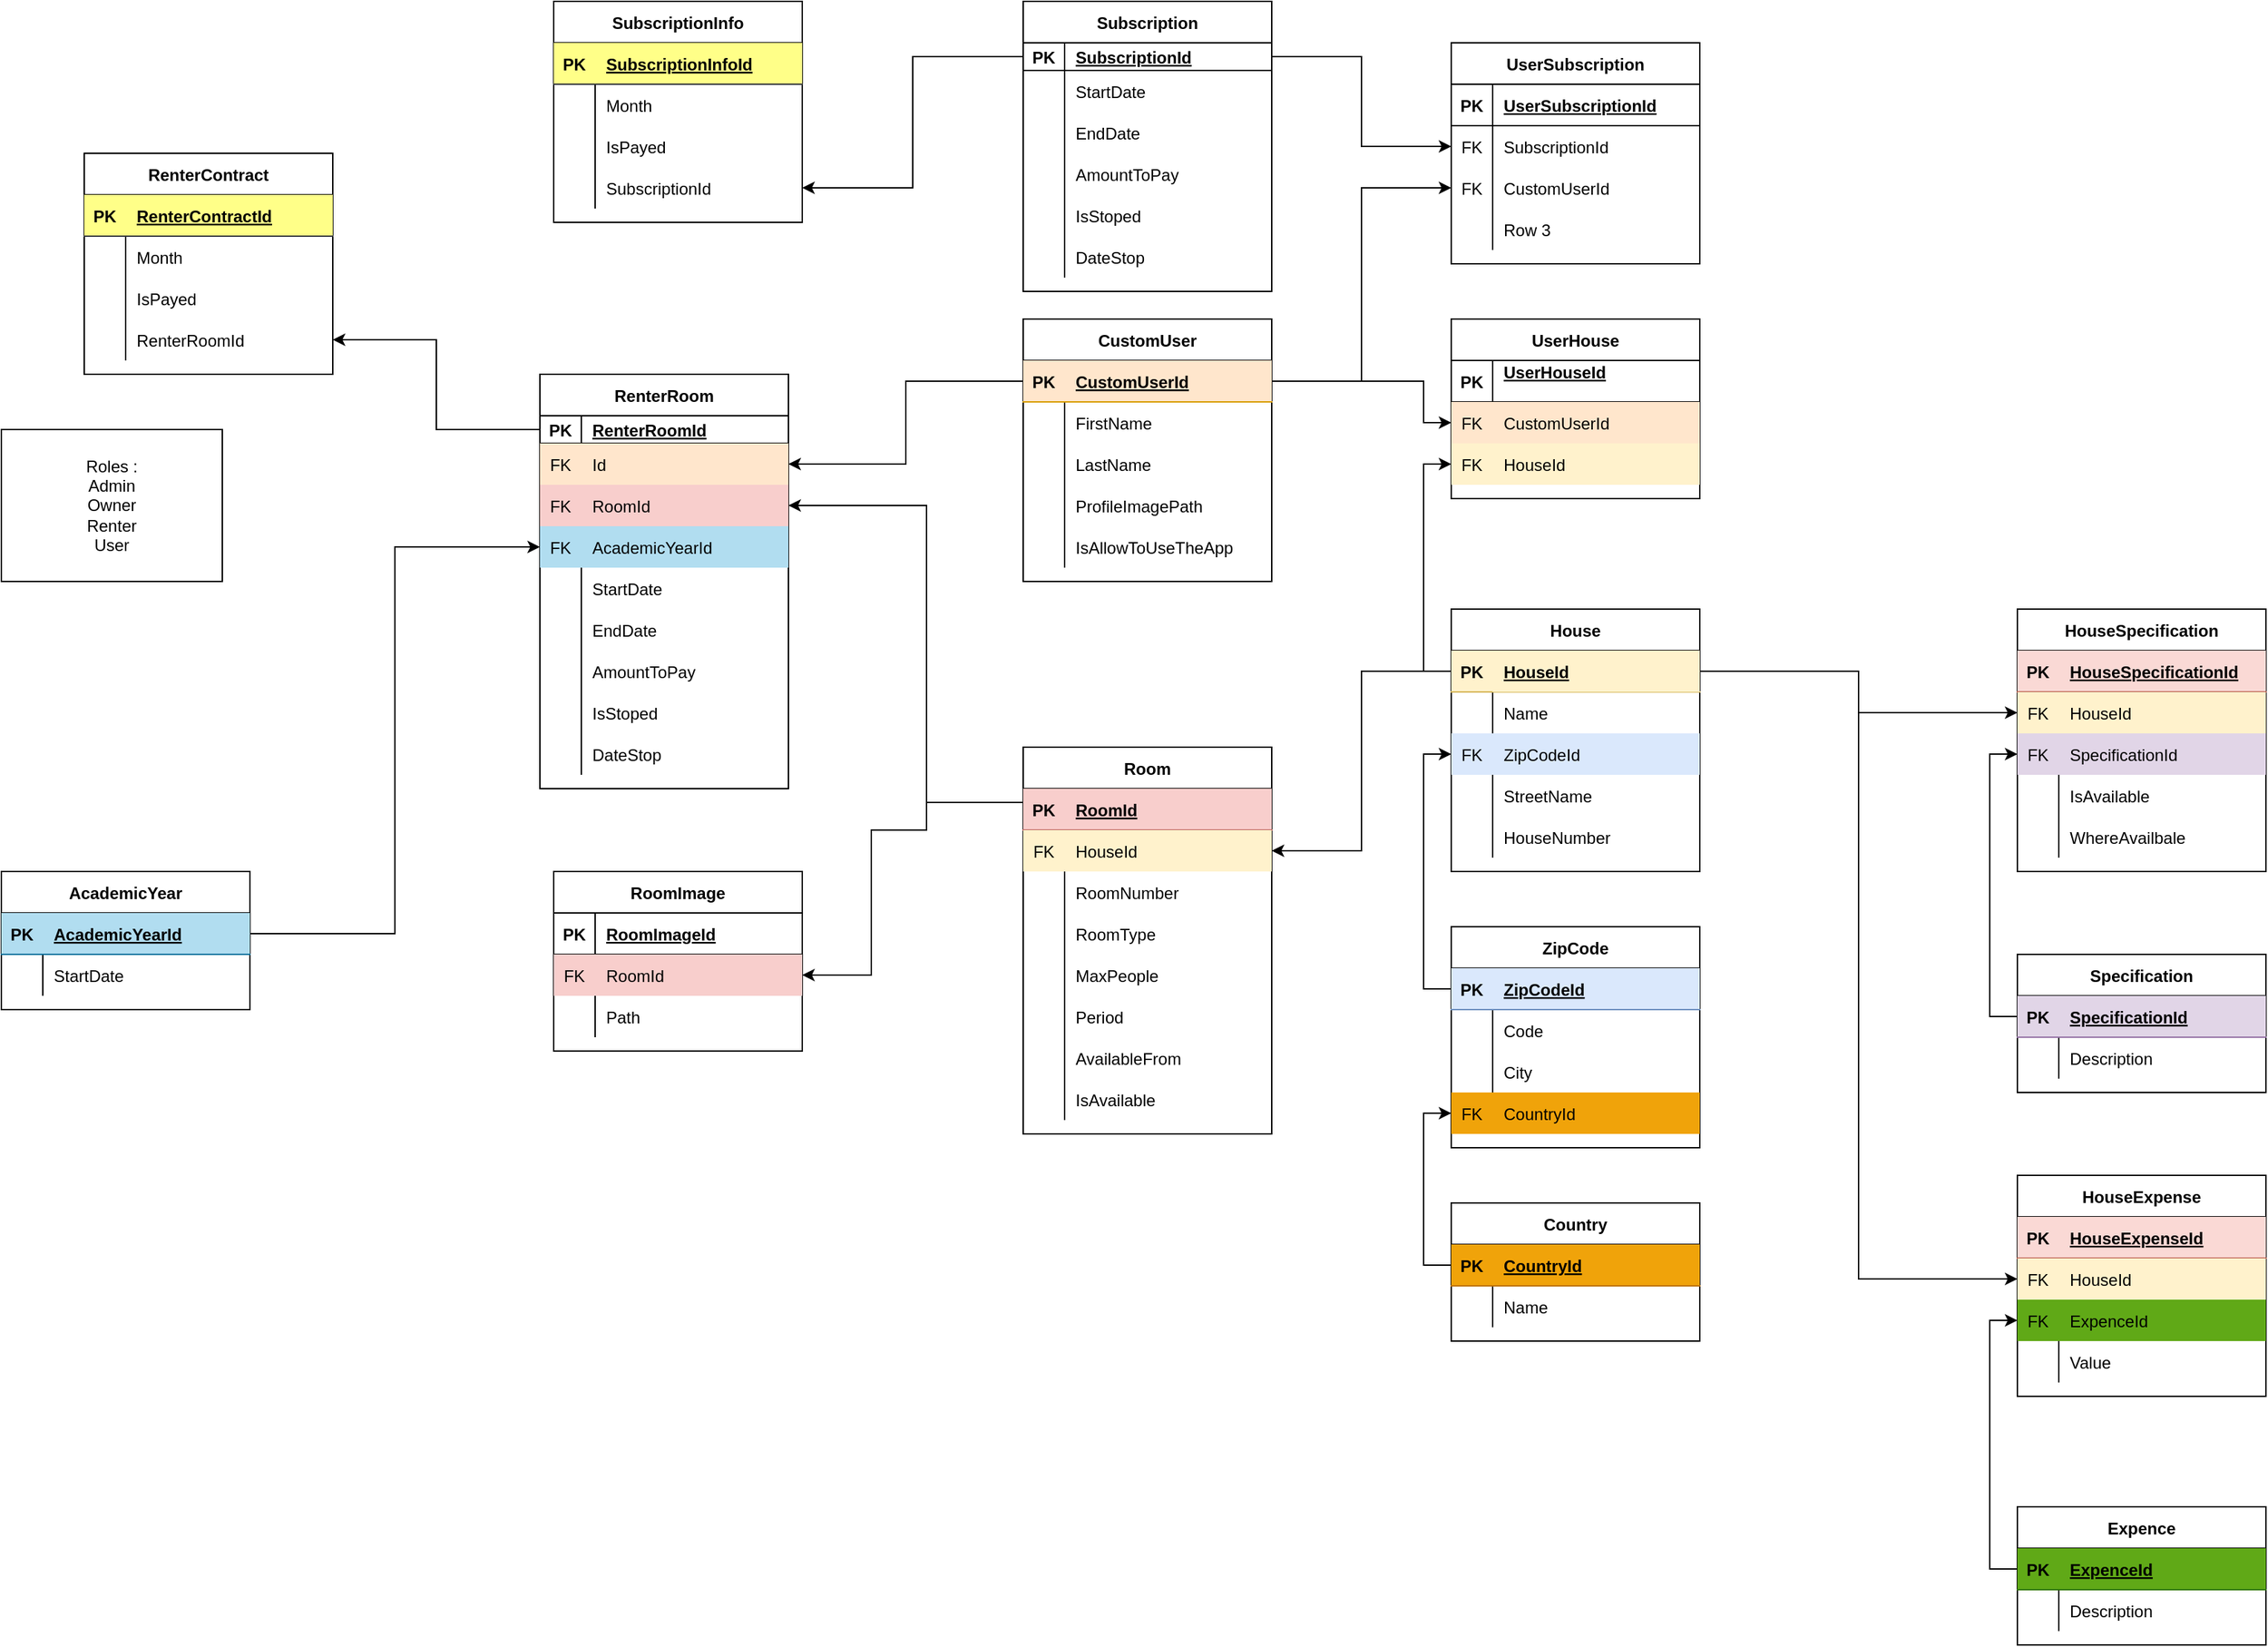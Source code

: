 <mxfile version="20.2.3" type="device"><diagram id="e7xpL7nPBmhpRa1qohHP" name="Page-1"><mxGraphModel dx="1609" dy="1700" grid="1" gridSize="10" guides="1" tooltips="1" connect="1" arrows="1" fold="1" page="1" pageScale="1" pageWidth="827" pageHeight="1169" math="0" shadow="0"><root><mxCell id="0"/><mxCell id="1" parent="0"/><mxCell id="uhExvklsrt0JQDUAiF6X-1" value="CustomUser" style="shape=table;startSize=30;container=1;collapsible=1;childLayout=tableLayout;fixedRows=1;rowLines=0;fontStyle=1;align=center;resizeLast=1;" parent="1" vertex="1"><mxGeometry x="70" y="160" width="180" height="190" as="geometry"/></mxCell><mxCell id="uhExvklsrt0JQDUAiF6X-2" value="" style="shape=tableRow;horizontal=0;startSize=0;swimlaneHead=0;swimlaneBody=0;fillColor=#ffe6cc;collapsible=0;dropTarget=0;points=[[0,0.5],[1,0.5]];portConstraint=eastwest;top=0;left=0;right=0;bottom=1;strokeColor=#d79b00;" parent="uhExvklsrt0JQDUAiF6X-1" vertex="1"><mxGeometry y="30" width="180" height="30" as="geometry"/></mxCell><mxCell id="uhExvklsrt0JQDUAiF6X-3" value="PK" style="shape=partialRectangle;connectable=0;fillColor=none;top=0;left=0;bottom=0;right=0;fontStyle=1;overflow=hidden;" parent="uhExvklsrt0JQDUAiF6X-2" vertex="1"><mxGeometry width="30" height="30" as="geometry"><mxRectangle width="30" height="30" as="alternateBounds"/></mxGeometry></mxCell><mxCell id="uhExvklsrt0JQDUAiF6X-4" value="CustomUserId" style="shape=partialRectangle;connectable=0;fillColor=none;top=0;left=0;bottom=0;right=0;align=left;spacingLeft=6;fontStyle=5;overflow=hidden;" parent="uhExvklsrt0JQDUAiF6X-2" vertex="1"><mxGeometry x="30" width="150" height="30" as="geometry"><mxRectangle width="150" height="30" as="alternateBounds"/></mxGeometry></mxCell><mxCell id="uhExvklsrt0JQDUAiF6X-5" value="" style="shape=tableRow;horizontal=0;startSize=0;swimlaneHead=0;swimlaneBody=0;fillColor=none;collapsible=0;dropTarget=0;points=[[0,0.5],[1,0.5]];portConstraint=eastwest;top=0;left=0;right=0;bottom=0;" parent="uhExvklsrt0JQDUAiF6X-1" vertex="1"><mxGeometry y="60" width="180" height="30" as="geometry"/></mxCell><mxCell id="uhExvklsrt0JQDUAiF6X-6" value="" style="shape=partialRectangle;connectable=0;fillColor=none;top=0;left=0;bottom=0;right=0;editable=1;overflow=hidden;" parent="uhExvklsrt0JQDUAiF6X-5" vertex="1"><mxGeometry width="30" height="30" as="geometry"><mxRectangle width="30" height="30" as="alternateBounds"/></mxGeometry></mxCell><mxCell id="uhExvklsrt0JQDUAiF6X-7" value="FirstName" style="shape=partialRectangle;connectable=0;fillColor=none;top=0;left=0;bottom=0;right=0;align=left;spacingLeft=6;overflow=hidden;" parent="uhExvklsrt0JQDUAiF6X-5" vertex="1"><mxGeometry x="30" width="150" height="30" as="geometry"><mxRectangle width="150" height="30" as="alternateBounds"/></mxGeometry></mxCell><mxCell id="uhExvklsrt0JQDUAiF6X-8" value="" style="shape=tableRow;horizontal=0;startSize=0;swimlaneHead=0;swimlaneBody=0;fillColor=none;collapsible=0;dropTarget=0;points=[[0,0.5],[1,0.5]];portConstraint=eastwest;top=0;left=0;right=0;bottom=0;" parent="uhExvklsrt0JQDUAiF6X-1" vertex="1"><mxGeometry y="90" width="180" height="30" as="geometry"/></mxCell><mxCell id="uhExvklsrt0JQDUAiF6X-9" value="" style="shape=partialRectangle;connectable=0;fillColor=none;top=0;left=0;bottom=0;right=0;editable=1;overflow=hidden;" parent="uhExvklsrt0JQDUAiF6X-8" vertex="1"><mxGeometry width="30" height="30" as="geometry"><mxRectangle width="30" height="30" as="alternateBounds"/></mxGeometry></mxCell><mxCell id="uhExvklsrt0JQDUAiF6X-10" value="LastName" style="shape=partialRectangle;connectable=0;fillColor=none;top=0;left=0;bottom=0;right=0;align=left;spacingLeft=6;overflow=hidden;" parent="uhExvklsrt0JQDUAiF6X-8" vertex="1"><mxGeometry x="30" width="150" height="30" as="geometry"><mxRectangle width="150" height="30" as="alternateBounds"/></mxGeometry></mxCell><mxCell id="uhExvklsrt0JQDUAiF6X-11" value="" style="shape=tableRow;horizontal=0;startSize=0;swimlaneHead=0;swimlaneBody=0;fillColor=none;collapsible=0;dropTarget=0;points=[[0,0.5],[1,0.5]];portConstraint=eastwest;top=0;left=0;right=0;bottom=0;" parent="uhExvklsrt0JQDUAiF6X-1" vertex="1"><mxGeometry y="120" width="180" height="30" as="geometry"/></mxCell><mxCell id="uhExvklsrt0JQDUAiF6X-12" value="" style="shape=partialRectangle;connectable=0;fillColor=none;top=0;left=0;bottom=0;right=0;editable=1;overflow=hidden;" parent="uhExvklsrt0JQDUAiF6X-11" vertex="1"><mxGeometry width="30" height="30" as="geometry"><mxRectangle width="30" height="30" as="alternateBounds"/></mxGeometry></mxCell><mxCell id="uhExvklsrt0JQDUAiF6X-13" value="ProfileImagePath" style="shape=partialRectangle;connectable=0;fillColor=none;top=0;left=0;bottom=0;right=0;align=left;spacingLeft=6;overflow=hidden;" parent="uhExvklsrt0JQDUAiF6X-11" vertex="1"><mxGeometry x="30" width="150" height="30" as="geometry"><mxRectangle width="150" height="30" as="alternateBounds"/></mxGeometry></mxCell><mxCell id="K4JJihA8MEt81vozhFBa-78" value="" style="shape=tableRow;horizontal=0;startSize=0;swimlaneHead=0;swimlaneBody=0;fillColor=none;collapsible=0;dropTarget=0;points=[[0,0.5],[1,0.5]];portConstraint=eastwest;top=0;left=0;right=0;bottom=0;" vertex="1" parent="uhExvklsrt0JQDUAiF6X-1"><mxGeometry y="150" width="180" height="30" as="geometry"/></mxCell><mxCell id="K4JJihA8MEt81vozhFBa-79" value="" style="shape=partialRectangle;connectable=0;fillColor=none;top=0;left=0;bottom=0;right=0;editable=1;overflow=hidden;" vertex="1" parent="K4JJihA8MEt81vozhFBa-78"><mxGeometry width="30" height="30" as="geometry"><mxRectangle width="30" height="30" as="alternateBounds"/></mxGeometry></mxCell><mxCell id="K4JJihA8MEt81vozhFBa-80" value="IsAllowToUseTheApp" style="shape=partialRectangle;connectable=0;fillColor=none;top=0;left=0;bottom=0;right=0;align=left;spacingLeft=6;overflow=hidden;" vertex="1" parent="K4JJihA8MEt81vozhFBa-78"><mxGeometry x="30" width="150" height="30" as="geometry"><mxRectangle width="150" height="30" as="alternateBounds"/></mxGeometry></mxCell><mxCell id="uhExvklsrt0JQDUAiF6X-40" value="House" style="shape=table;startSize=30;container=1;collapsible=1;childLayout=tableLayout;fixedRows=1;rowLines=0;fontStyle=1;align=center;resizeLast=1;" parent="1" vertex="1"><mxGeometry x="380" y="370" width="180" height="190" as="geometry"/></mxCell><mxCell id="uhExvklsrt0JQDUAiF6X-41" value="" style="shape=tableRow;horizontal=0;startSize=0;swimlaneHead=0;swimlaneBody=0;fillColor=#fff2cc;collapsible=0;dropTarget=0;points=[[0,0.5],[1,0.5]];portConstraint=eastwest;top=0;left=0;right=0;bottom=1;strokeColor=#d6b656;" parent="uhExvklsrt0JQDUAiF6X-40" vertex="1"><mxGeometry y="30" width="180" height="30" as="geometry"/></mxCell><mxCell id="uhExvklsrt0JQDUAiF6X-42" value="PK" style="shape=partialRectangle;connectable=0;fillColor=none;top=0;left=0;bottom=0;right=0;fontStyle=1;overflow=hidden;" parent="uhExvklsrt0JQDUAiF6X-41" vertex="1"><mxGeometry width="30" height="30" as="geometry"><mxRectangle width="30" height="30" as="alternateBounds"/></mxGeometry></mxCell><mxCell id="uhExvklsrt0JQDUAiF6X-43" value="HouseId" style="shape=partialRectangle;connectable=0;fillColor=#fff2cc;top=0;left=0;bottom=0;right=0;align=left;spacingLeft=6;fontStyle=5;overflow=hidden;strokeColor=#d6b656;" parent="uhExvklsrt0JQDUAiF6X-41" vertex="1"><mxGeometry x="30" width="150" height="30" as="geometry"><mxRectangle width="150" height="30" as="alternateBounds"/></mxGeometry></mxCell><mxCell id="uhExvklsrt0JQDUAiF6X-44" value="" style="shape=tableRow;horizontal=0;startSize=0;swimlaneHead=0;swimlaneBody=0;fillColor=none;collapsible=0;dropTarget=0;points=[[0,0.5],[1,0.5]];portConstraint=eastwest;top=0;left=0;right=0;bottom=0;" parent="uhExvklsrt0JQDUAiF6X-40" vertex="1"><mxGeometry y="60" width="180" height="30" as="geometry"/></mxCell><mxCell id="uhExvklsrt0JQDUAiF6X-45" value="" style="shape=partialRectangle;connectable=0;fillColor=none;top=0;left=0;bottom=0;right=0;editable=1;overflow=hidden;" parent="uhExvklsrt0JQDUAiF6X-44" vertex="1"><mxGeometry width="30" height="30" as="geometry"><mxRectangle width="30" height="30" as="alternateBounds"/></mxGeometry></mxCell><mxCell id="uhExvklsrt0JQDUAiF6X-46" value="Name" style="shape=partialRectangle;connectable=0;fillColor=none;top=0;left=0;bottom=0;right=0;align=left;spacingLeft=6;overflow=hidden;" parent="uhExvklsrt0JQDUAiF6X-44" vertex="1"><mxGeometry x="30" width="150" height="30" as="geometry"><mxRectangle width="150" height="30" as="alternateBounds"/></mxGeometry></mxCell><mxCell id="uhExvklsrt0JQDUAiF6X-47" value="" style="shape=tableRow;horizontal=0;startSize=0;swimlaneHead=0;swimlaneBody=0;fillColor=#dae8fc;collapsible=0;dropTarget=0;points=[[0,0.5],[1,0.5]];portConstraint=eastwest;top=0;left=0;right=0;bottom=0;strokeColor=#6c8ebf;" parent="uhExvklsrt0JQDUAiF6X-40" vertex="1"><mxGeometry y="90" width="180" height="30" as="geometry"/></mxCell><mxCell id="uhExvklsrt0JQDUAiF6X-48" value="FK" style="shape=partialRectangle;connectable=0;fillColor=none;top=0;left=0;bottom=0;right=0;editable=1;overflow=hidden;" parent="uhExvklsrt0JQDUAiF6X-47" vertex="1"><mxGeometry width="30" height="30" as="geometry"><mxRectangle width="30" height="30" as="alternateBounds"/></mxGeometry></mxCell><mxCell id="uhExvklsrt0JQDUAiF6X-49" value="ZipCodeId" style="shape=partialRectangle;connectable=0;fillColor=none;top=0;left=0;bottom=0;right=0;align=left;spacingLeft=6;overflow=hidden;" parent="uhExvklsrt0JQDUAiF6X-47" vertex="1"><mxGeometry x="30" width="150" height="30" as="geometry"><mxRectangle width="150" height="30" as="alternateBounds"/></mxGeometry></mxCell><mxCell id="uhExvklsrt0JQDUAiF6X-50" value="" style="shape=tableRow;horizontal=0;startSize=0;swimlaneHead=0;swimlaneBody=0;fillColor=none;collapsible=0;dropTarget=0;points=[[0,0.5],[1,0.5]];portConstraint=eastwest;top=0;left=0;right=0;bottom=0;" parent="uhExvklsrt0JQDUAiF6X-40" vertex="1"><mxGeometry y="120" width="180" height="30" as="geometry"/></mxCell><mxCell id="uhExvklsrt0JQDUAiF6X-51" value="" style="shape=partialRectangle;connectable=0;fillColor=none;top=0;left=0;bottom=0;right=0;editable=1;overflow=hidden;" parent="uhExvklsrt0JQDUAiF6X-50" vertex="1"><mxGeometry width="30" height="30" as="geometry"><mxRectangle width="30" height="30" as="alternateBounds"/></mxGeometry></mxCell><mxCell id="uhExvklsrt0JQDUAiF6X-52" value="StreetName" style="shape=partialRectangle;connectable=0;fillColor=none;top=0;left=0;bottom=0;right=0;align=left;spacingLeft=6;overflow=hidden;" parent="uhExvklsrt0JQDUAiF6X-50" vertex="1"><mxGeometry x="30" width="150" height="30" as="geometry"><mxRectangle width="150" height="30" as="alternateBounds"/></mxGeometry></mxCell><mxCell id="uhExvklsrt0JQDUAiF6X-53" value="" style="shape=tableRow;horizontal=0;startSize=0;swimlaneHead=0;swimlaneBody=0;fillColor=none;collapsible=0;dropTarget=0;points=[[0,0.5],[1,0.5]];portConstraint=eastwest;top=0;left=0;right=0;bottom=0;" parent="uhExvklsrt0JQDUAiF6X-40" vertex="1"><mxGeometry y="150" width="180" height="30" as="geometry"/></mxCell><mxCell id="uhExvklsrt0JQDUAiF6X-54" value="" style="shape=partialRectangle;connectable=0;fillColor=none;top=0;left=0;bottom=0;right=0;editable=1;overflow=hidden;" parent="uhExvklsrt0JQDUAiF6X-53" vertex="1"><mxGeometry width="30" height="30" as="geometry"><mxRectangle width="30" height="30" as="alternateBounds"/></mxGeometry></mxCell><mxCell id="uhExvklsrt0JQDUAiF6X-55" value="HouseNumber" style="shape=partialRectangle;connectable=0;fillColor=none;top=0;left=0;bottom=0;right=0;align=left;spacingLeft=6;overflow=hidden;" parent="uhExvklsrt0JQDUAiF6X-53" vertex="1"><mxGeometry x="30" width="150" height="30" as="geometry"><mxRectangle width="150" height="30" as="alternateBounds"/></mxGeometry></mxCell><mxCell id="uhExvklsrt0JQDUAiF6X-56" value="ZipCode" style="shape=table;startSize=30;container=1;collapsible=1;childLayout=tableLayout;fixedRows=1;rowLines=0;fontStyle=1;align=center;resizeLast=1;" parent="1" vertex="1"><mxGeometry x="380" y="600" width="180" height="160" as="geometry"/></mxCell><mxCell id="uhExvklsrt0JQDUAiF6X-57" value="" style="shape=tableRow;horizontal=0;startSize=0;swimlaneHead=0;swimlaneBody=0;fillColor=#dae8fc;collapsible=0;dropTarget=0;points=[[0,0.5],[1,0.5]];portConstraint=eastwest;top=0;left=0;right=0;bottom=1;strokeColor=#6c8ebf;" parent="uhExvklsrt0JQDUAiF6X-56" vertex="1"><mxGeometry y="30" width="180" height="30" as="geometry"/></mxCell><mxCell id="uhExvklsrt0JQDUAiF6X-58" value="PK" style="shape=partialRectangle;connectable=0;fillColor=none;top=0;left=0;bottom=0;right=0;fontStyle=1;overflow=hidden;" parent="uhExvklsrt0JQDUAiF6X-57" vertex="1"><mxGeometry width="30" height="30" as="geometry"><mxRectangle width="30" height="30" as="alternateBounds"/></mxGeometry></mxCell><mxCell id="uhExvklsrt0JQDUAiF6X-59" value="ZipCodeId" style="shape=partialRectangle;connectable=0;fillColor=none;top=0;left=0;bottom=0;right=0;align=left;spacingLeft=6;fontStyle=5;overflow=hidden;" parent="uhExvklsrt0JQDUAiF6X-57" vertex="1"><mxGeometry x="30" width="150" height="30" as="geometry"><mxRectangle width="150" height="30" as="alternateBounds"/></mxGeometry></mxCell><mxCell id="uhExvklsrt0JQDUAiF6X-60" value="" style="shape=tableRow;horizontal=0;startSize=0;swimlaneHead=0;swimlaneBody=0;fillColor=none;collapsible=0;dropTarget=0;points=[[0,0.5],[1,0.5]];portConstraint=eastwest;top=0;left=0;right=0;bottom=0;" parent="uhExvklsrt0JQDUAiF6X-56" vertex="1"><mxGeometry y="60" width="180" height="30" as="geometry"/></mxCell><mxCell id="uhExvklsrt0JQDUAiF6X-61" value="" style="shape=partialRectangle;connectable=0;fillColor=none;top=0;left=0;bottom=0;right=0;editable=1;overflow=hidden;" parent="uhExvklsrt0JQDUAiF6X-60" vertex="1"><mxGeometry width="30" height="30" as="geometry"><mxRectangle width="30" height="30" as="alternateBounds"/></mxGeometry></mxCell><mxCell id="uhExvklsrt0JQDUAiF6X-62" value="Code" style="shape=partialRectangle;connectable=0;fillColor=none;top=0;left=0;bottom=0;right=0;align=left;spacingLeft=6;overflow=hidden;" parent="uhExvklsrt0JQDUAiF6X-60" vertex="1"><mxGeometry x="30" width="150" height="30" as="geometry"><mxRectangle width="150" height="30" as="alternateBounds"/></mxGeometry></mxCell><mxCell id="uhExvklsrt0JQDUAiF6X-63" value="" style="shape=tableRow;horizontal=0;startSize=0;swimlaneHead=0;swimlaneBody=0;fillColor=none;collapsible=0;dropTarget=0;points=[[0,0.5],[1,0.5]];portConstraint=eastwest;top=0;left=0;right=0;bottom=0;" parent="uhExvklsrt0JQDUAiF6X-56" vertex="1"><mxGeometry y="90" width="180" height="30" as="geometry"/></mxCell><mxCell id="uhExvklsrt0JQDUAiF6X-64" value="" style="shape=partialRectangle;connectable=0;fillColor=none;top=0;left=0;bottom=0;right=0;editable=1;overflow=hidden;" parent="uhExvklsrt0JQDUAiF6X-63" vertex="1"><mxGeometry width="30" height="30" as="geometry"><mxRectangle width="30" height="30" as="alternateBounds"/></mxGeometry></mxCell><mxCell id="uhExvklsrt0JQDUAiF6X-65" value="City" style="shape=partialRectangle;connectable=0;fillColor=none;top=0;left=0;bottom=0;right=0;align=left;spacingLeft=6;overflow=hidden;" parent="uhExvklsrt0JQDUAiF6X-63" vertex="1"><mxGeometry x="30" width="150" height="30" as="geometry"><mxRectangle width="150" height="30" as="alternateBounds"/></mxGeometry></mxCell><mxCell id="uhExvklsrt0JQDUAiF6X-66" value="" style="shape=tableRow;horizontal=0;startSize=0;swimlaneHead=0;swimlaneBody=0;fillColor=#f0a30a;collapsible=0;dropTarget=0;points=[[0,0.5],[1,0.5]];portConstraint=eastwest;top=0;left=0;right=0;bottom=0;strokeColor=#BD7000;fontColor=#000000;" parent="uhExvklsrt0JQDUAiF6X-56" vertex="1"><mxGeometry y="120" width="180" height="30" as="geometry"/></mxCell><mxCell id="uhExvklsrt0JQDUAiF6X-67" value="FK" style="shape=partialRectangle;connectable=0;fillColor=none;top=0;left=0;bottom=0;right=0;editable=1;overflow=hidden;" parent="uhExvklsrt0JQDUAiF6X-66" vertex="1"><mxGeometry width="30" height="30" as="geometry"><mxRectangle width="30" height="30" as="alternateBounds"/></mxGeometry></mxCell><mxCell id="uhExvklsrt0JQDUAiF6X-68" value="CountryId" style="shape=partialRectangle;connectable=0;fillColor=none;top=0;left=0;bottom=0;right=0;align=left;spacingLeft=6;overflow=hidden;" parent="uhExvklsrt0JQDUAiF6X-66" vertex="1"><mxGeometry x="30" width="150" height="30" as="geometry"><mxRectangle width="150" height="30" as="alternateBounds"/></mxGeometry></mxCell><mxCell id="uhExvklsrt0JQDUAiF6X-69" value="Country" style="shape=table;startSize=30;container=1;collapsible=1;childLayout=tableLayout;fixedRows=1;rowLines=0;fontStyle=1;align=center;resizeLast=1;" parent="1" vertex="1"><mxGeometry x="380" y="800" width="180" height="100" as="geometry"/></mxCell><mxCell id="uhExvklsrt0JQDUAiF6X-70" value="" style="shape=tableRow;horizontal=0;startSize=0;swimlaneHead=0;swimlaneBody=0;fillColor=#f0a30a;collapsible=0;dropTarget=0;points=[[0,0.5],[1,0.5]];portConstraint=eastwest;top=0;left=0;right=0;bottom=1;fontColor=#000000;strokeColor=#BD7000;" parent="uhExvklsrt0JQDUAiF6X-69" vertex="1"><mxGeometry y="30" width="180" height="30" as="geometry"/></mxCell><mxCell id="uhExvklsrt0JQDUAiF6X-71" value="PK" style="shape=partialRectangle;connectable=0;fillColor=none;top=0;left=0;bottom=0;right=0;fontStyle=1;overflow=hidden;" parent="uhExvklsrt0JQDUAiF6X-70" vertex="1"><mxGeometry width="30" height="30" as="geometry"><mxRectangle width="30" height="30" as="alternateBounds"/></mxGeometry></mxCell><mxCell id="uhExvklsrt0JQDUAiF6X-72" value="CountryId" style="shape=partialRectangle;connectable=0;fillColor=none;top=0;left=0;bottom=0;right=0;align=left;spacingLeft=6;fontStyle=5;overflow=hidden;" parent="uhExvklsrt0JQDUAiF6X-70" vertex="1"><mxGeometry x="30" width="150" height="30" as="geometry"><mxRectangle width="150" height="30" as="alternateBounds"/></mxGeometry></mxCell><mxCell id="uhExvklsrt0JQDUAiF6X-73" value="" style="shape=tableRow;horizontal=0;startSize=0;swimlaneHead=0;swimlaneBody=0;fillColor=none;collapsible=0;dropTarget=0;points=[[0,0.5],[1,0.5]];portConstraint=eastwest;top=0;left=0;right=0;bottom=0;" parent="uhExvklsrt0JQDUAiF6X-69" vertex="1"><mxGeometry y="60" width="180" height="30" as="geometry"/></mxCell><mxCell id="uhExvklsrt0JQDUAiF6X-74" value="" style="shape=partialRectangle;connectable=0;fillColor=none;top=0;left=0;bottom=0;right=0;editable=1;overflow=hidden;" parent="uhExvklsrt0JQDUAiF6X-73" vertex="1"><mxGeometry width="30" height="30" as="geometry"><mxRectangle width="30" height="30" as="alternateBounds"/></mxGeometry></mxCell><mxCell id="uhExvklsrt0JQDUAiF6X-75" value="Name" style="shape=partialRectangle;connectable=0;fillColor=none;top=0;left=0;bottom=0;right=0;align=left;spacingLeft=6;overflow=hidden;" parent="uhExvklsrt0JQDUAiF6X-73" vertex="1"><mxGeometry x="30" width="150" height="30" as="geometry"><mxRectangle width="150" height="30" as="alternateBounds"/></mxGeometry></mxCell><mxCell id="uhExvklsrt0JQDUAiF6X-82" value="Room" style="shape=table;startSize=30;container=1;collapsible=1;childLayout=tableLayout;fixedRows=1;rowLines=0;fontStyle=1;align=center;resizeLast=1;" parent="1" vertex="1"><mxGeometry x="70" y="470" width="180" height="280" as="geometry"/></mxCell><mxCell id="uhExvklsrt0JQDUAiF6X-83" value="" style="shape=tableRow;horizontal=0;startSize=0;swimlaneHead=0;swimlaneBody=0;fillColor=#f8cecc;collapsible=0;dropTarget=0;points=[[0,0.5],[1,0.5]];portConstraint=eastwest;top=0;left=0;right=0;bottom=1;strokeColor=#b85450;" parent="uhExvklsrt0JQDUAiF6X-82" vertex="1"><mxGeometry y="30" width="180" height="30" as="geometry"/></mxCell><mxCell id="uhExvklsrt0JQDUAiF6X-84" value="PK" style="shape=partialRectangle;connectable=0;fillColor=none;top=0;left=0;bottom=0;right=0;fontStyle=1;overflow=hidden;" parent="uhExvklsrt0JQDUAiF6X-83" vertex="1"><mxGeometry width="30" height="30" as="geometry"><mxRectangle width="30" height="30" as="alternateBounds"/></mxGeometry></mxCell><mxCell id="uhExvklsrt0JQDUAiF6X-85" value="RoomId" style="shape=partialRectangle;connectable=0;fillColor=none;top=0;left=0;bottom=0;right=0;align=left;spacingLeft=6;fontStyle=5;overflow=hidden;" parent="uhExvklsrt0JQDUAiF6X-83" vertex="1"><mxGeometry x="30" width="150" height="30" as="geometry"><mxRectangle width="150" height="30" as="alternateBounds"/></mxGeometry></mxCell><mxCell id="uhExvklsrt0JQDUAiF6X-86" value="" style="shape=tableRow;horizontal=0;startSize=0;swimlaneHead=0;swimlaneBody=0;fillColor=#fff2cc;collapsible=0;dropTarget=0;points=[[0,0.5],[1,0.5]];portConstraint=eastwest;top=0;left=0;right=0;bottom=0;strokeColor=#d6b656;" parent="uhExvklsrt0JQDUAiF6X-82" vertex="1"><mxGeometry y="60" width="180" height="30" as="geometry"/></mxCell><mxCell id="uhExvklsrt0JQDUAiF6X-87" value="FK" style="shape=partialRectangle;connectable=0;fillColor=none;top=0;left=0;bottom=0;right=0;editable=1;overflow=hidden;" parent="uhExvklsrt0JQDUAiF6X-86" vertex="1"><mxGeometry width="30" height="30" as="geometry"><mxRectangle width="30" height="30" as="alternateBounds"/></mxGeometry></mxCell><mxCell id="uhExvklsrt0JQDUAiF6X-88" value="HouseId" style="shape=partialRectangle;connectable=0;fillColor=none;top=0;left=0;bottom=0;right=0;align=left;spacingLeft=6;overflow=hidden;" parent="uhExvklsrt0JQDUAiF6X-86" vertex="1"><mxGeometry x="30" width="150" height="30" as="geometry"><mxRectangle width="150" height="30" as="alternateBounds"/></mxGeometry></mxCell><mxCell id="xCzDDMf6ZSW0GYdFlzo0-48" value="" style="shape=tableRow;horizontal=0;startSize=0;swimlaneHead=0;swimlaneBody=0;fillColor=none;collapsible=0;dropTarget=0;points=[[0,0.5],[1,0.5]];portConstraint=eastwest;top=0;left=0;right=0;bottom=0;" parent="uhExvklsrt0JQDUAiF6X-82" vertex="1"><mxGeometry y="90" width="180" height="30" as="geometry"/></mxCell><mxCell id="xCzDDMf6ZSW0GYdFlzo0-49" value="" style="shape=partialRectangle;connectable=0;fillColor=none;top=0;left=0;bottom=0;right=0;editable=1;overflow=hidden;" parent="xCzDDMf6ZSW0GYdFlzo0-48" vertex="1"><mxGeometry width="30" height="30" as="geometry"><mxRectangle width="30" height="30" as="alternateBounds"/></mxGeometry></mxCell><mxCell id="xCzDDMf6ZSW0GYdFlzo0-50" value="RoomNumber" style="shape=partialRectangle;connectable=0;fillColor=none;top=0;left=0;bottom=0;right=0;align=left;spacingLeft=6;overflow=hidden;" parent="xCzDDMf6ZSW0GYdFlzo0-48" vertex="1"><mxGeometry x="30" width="150" height="30" as="geometry"><mxRectangle width="150" height="30" as="alternateBounds"/></mxGeometry></mxCell><mxCell id="uhExvklsrt0JQDUAiF6X-89" value="" style="shape=tableRow;horizontal=0;startSize=0;swimlaneHead=0;swimlaneBody=0;fillColor=none;collapsible=0;dropTarget=0;points=[[0,0.5],[1,0.5]];portConstraint=eastwest;top=0;left=0;right=0;bottom=0;" parent="uhExvklsrt0JQDUAiF6X-82" vertex="1"><mxGeometry y="120" width="180" height="30" as="geometry"/></mxCell><mxCell id="uhExvklsrt0JQDUAiF6X-90" value="" style="shape=partialRectangle;connectable=0;fillColor=none;top=0;left=0;bottom=0;right=0;editable=1;overflow=hidden;" parent="uhExvklsrt0JQDUAiF6X-89" vertex="1"><mxGeometry width="30" height="30" as="geometry"><mxRectangle width="30" height="30" as="alternateBounds"/></mxGeometry></mxCell><mxCell id="uhExvklsrt0JQDUAiF6X-91" value="RoomType" style="shape=partialRectangle;connectable=0;fillColor=none;top=0;left=0;bottom=0;right=0;align=left;spacingLeft=6;overflow=hidden;" parent="uhExvklsrt0JQDUAiF6X-89" vertex="1"><mxGeometry x="30" width="150" height="30" as="geometry"><mxRectangle width="150" height="30" as="alternateBounds"/></mxGeometry></mxCell><mxCell id="uhExvklsrt0JQDUAiF6X-92" value="" style="shape=tableRow;horizontal=0;startSize=0;swimlaneHead=0;swimlaneBody=0;fillColor=none;collapsible=0;dropTarget=0;points=[[0,0.5],[1,0.5]];portConstraint=eastwest;top=0;left=0;right=0;bottom=0;" parent="uhExvklsrt0JQDUAiF6X-82" vertex="1"><mxGeometry y="150" width="180" height="30" as="geometry"/></mxCell><mxCell id="uhExvklsrt0JQDUAiF6X-93" value="" style="shape=partialRectangle;connectable=0;fillColor=none;top=0;left=0;bottom=0;right=0;editable=1;overflow=hidden;" parent="uhExvklsrt0JQDUAiF6X-92" vertex="1"><mxGeometry width="30" height="30" as="geometry"><mxRectangle width="30" height="30" as="alternateBounds"/></mxGeometry></mxCell><mxCell id="uhExvklsrt0JQDUAiF6X-94" value="MaxPeople" style="shape=partialRectangle;connectable=0;fillColor=none;top=0;left=0;bottom=0;right=0;align=left;spacingLeft=6;overflow=hidden;" parent="uhExvklsrt0JQDUAiF6X-92" vertex="1"><mxGeometry x="30" width="150" height="30" as="geometry"><mxRectangle width="150" height="30" as="alternateBounds"/></mxGeometry></mxCell><mxCell id="uhExvklsrt0JQDUAiF6X-180" value="" style="shape=tableRow;horizontal=0;startSize=0;swimlaneHead=0;swimlaneBody=0;fillColor=none;collapsible=0;dropTarget=0;points=[[0,0.5],[1,0.5]];portConstraint=eastwest;top=0;left=0;right=0;bottom=0;" parent="uhExvklsrt0JQDUAiF6X-82" vertex="1"><mxGeometry y="180" width="180" height="30" as="geometry"/></mxCell><mxCell id="uhExvklsrt0JQDUAiF6X-181" value="" style="shape=partialRectangle;connectable=0;fillColor=none;top=0;left=0;bottom=0;right=0;editable=1;overflow=hidden;" parent="uhExvklsrt0JQDUAiF6X-180" vertex="1"><mxGeometry width="30" height="30" as="geometry"><mxRectangle width="30" height="30" as="alternateBounds"/></mxGeometry></mxCell><mxCell id="uhExvklsrt0JQDUAiF6X-182" value="Period" style="shape=partialRectangle;connectable=0;fillColor=none;top=0;left=0;bottom=0;right=0;align=left;spacingLeft=6;overflow=hidden;" parent="uhExvklsrt0JQDUAiF6X-180" vertex="1"><mxGeometry x="30" width="150" height="30" as="geometry"><mxRectangle width="150" height="30" as="alternateBounds"/></mxGeometry></mxCell><mxCell id="uhExvklsrt0JQDUAiF6X-183" value="" style="shape=tableRow;horizontal=0;startSize=0;swimlaneHead=0;swimlaneBody=0;fillColor=none;collapsible=0;dropTarget=0;points=[[0,0.5],[1,0.5]];portConstraint=eastwest;top=0;left=0;right=0;bottom=0;" parent="uhExvklsrt0JQDUAiF6X-82" vertex="1"><mxGeometry y="210" width="180" height="30" as="geometry"/></mxCell><mxCell id="uhExvklsrt0JQDUAiF6X-184" value="" style="shape=partialRectangle;connectable=0;fillColor=none;top=0;left=0;bottom=0;right=0;editable=1;overflow=hidden;" parent="uhExvklsrt0JQDUAiF6X-183" vertex="1"><mxGeometry width="30" height="30" as="geometry"><mxRectangle width="30" height="30" as="alternateBounds"/></mxGeometry></mxCell><mxCell id="uhExvklsrt0JQDUAiF6X-185" value="AvailableFrom" style="shape=partialRectangle;connectable=0;fillColor=none;top=0;left=0;bottom=0;right=0;align=left;spacingLeft=6;overflow=hidden;" parent="uhExvklsrt0JQDUAiF6X-183" vertex="1"><mxGeometry x="30" width="150" height="30" as="geometry"><mxRectangle width="150" height="30" as="alternateBounds"/></mxGeometry></mxCell><mxCell id="TEskS8NKxYWBHlgRTC6b-1" value="" style="shape=tableRow;horizontal=0;startSize=0;swimlaneHead=0;swimlaneBody=0;fillColor=none;collapsible=0;dropTarget=0;points=[[0,0.5],[1,0.5]];portConstraint=eastwest;top=0;left=0;right=0;bottom=0;" parent="uhExvklsrt0JQDUAiF6X-82" vertex="1"><mxGeometry y="240" width="180" height="30" as="geometry"/></mxCell><mxCell id="TEskS8NKxYWBHlgRTC6b-2" value="" style="shape=partialRectangle;connectable=0;fillColor=none;top=0;left=0;bottom=0;right=0;editable=1;overflow=hidden;" parent="TEskS8NKxYWBHlgRTC6b-1" vertex="1"><mxGeometry width="30" height="30" as="geometry"><mxRectangle width="30" height="30" as="alternateBounds"/></mxGeometry></mxCell><mxCell id="TEskS8NKxYWBHlgRTC6b-3" value="IsAvailable" style="shape=partialRectangle;connectable=0;fillColor=none;top=0;left=0;bottom=0;right=0;align=left;spacingLeft=6;overflow=hidden;" parent="TEskS8NKxYWBHlgRTC6b-1" vertex="1"><mxGeometry x="30" width="150" height="30" as="geometry"><mxRectangle width="150" height="30" as="alternateBounds"/></mxGeometry></mxCell><mxCell id="uhExvklsrt0JQDUAiF6X-98" value="HouseSpecification" style="shape=table;startSize=30;container=1;collapsible=1;childLayout=tableLayout;fixedRows=1;rowLines=0;fontStyle=1;align=center;resizeLast=1;" parent="1" vertex="1"><mxGeometry x="790" y="370" width="180" height="190" as="geometry"/></mxCell><mxCell id="uhExvklsrt0JQDUAiF6X-99" value="" style="shape=tableRow;horizontal=0;startSize=0;swimlaneHead=0;swimlaneBody=0;fillColor=#fad9d5;collapsible=0;dropTarget=0;points=[[0,0.5],[1,0.5]];portConstraint=eastwest;top=0;left=0;right=0;bottom=1;strokeColor=#ae4132;" parent="uhExvklsrt0JQDUAiF6X-98" vertex="1"><mxGeometry y="30" width="180" height="30" as="geometry"/></mxCell><mxCell id="uhExvklsrt0JQDUAiF6X-100" value="PK" style="shape=partialRectangle;connectable=0;fillColor=none;top=0;left=0;bottom=0;right=0;fontStyle=1;overflow=hidden;" parent="uhExvklsrt0JQDUAiF6X-99" vertex="1"><mxGeometry width="30" height="30" as="geometry"><mxRectangle width="30" height="30" as="alternateBounds"/></mxGeometry></mxCell><mxCell id="uhExvklsrt0JQDUAiF6X-101" value="HouseSpecificationId" style="shape=partialRectangle;connectable=0;fillColor=none;top=0;left=0;bottom=0;right=0;align=left;spacingLeft=6;fontStyle=5;overflow=hidden;" parent="uhExvklsrt0JQDUAiF6X-99" vertex="1"><mxGeometry x="30" width="150" height="30" as="geometry"><mxRectangle width="150" height="30" as="alternateBounds"/></mxGeometry></mxCell><mxCell id="uhExvklsrt0JQDUAiF6X-102" value="" style="shape=tableRow;horizontal=0;startSize=0;swimlaneHead=0;swimlaneBody=0;fillColor=#fff2cc;collapsible=0;dropTarget=0;points=[[0,0.5],[1,0.5]];portConstraint=eastwest;top=0;left=0;right=0;bottom=0;strokeColor=#d6b656;" parent="uhExvklsrt0JQDUAiF6X-98" vertex="1"><mxGeometry y="60" width="180" height="30" as="geometry"/></mxCell><mxCell id="uhExvklsrt0JQDUAiF6X-103" value="FK" style="shape=partialRectangle;connectable=0;fillColor=none;top=0;left=0;bottom=0;right=0;editable=1;overflow=hidden;" parent="uhExvklsrt0JQDUAiF6X-102" vertex="1"><mxGeometry width="30" height="30" as="geometry"><mxRectangle width="30" height="30" as="alternateBounds"/></mxGeometry></mxCell><mxCell id="uhExvklsrt0JQDUAiF6X-104" value="HouseId" style="shape=partialRectangle;connectable=0;fillColor=none;top=0;left=0;bottom=0;right=0;align=left;spacingLeft=6;overflow=hidden;" parent="uhExvklsrt0JQDUAiF6X-102" vertex="1"><mxGeometry x="30" width="150" height="30" as="geometry"><mxRectangle width="150" height="30" as="alternateBounds"/></mxGeometry></mxCell><mxCell id="uhExvklsrt0JQDUAiF6X-105" value="" style="shape=tableRow;horizontal=0;startSize=0;swimlaneHead=0;swimlaneBody=0;fillColor=#e1d5e7;collapsible=0;dropTarget=0;points=[[0,0.5],[1,0.5]];portConstraint=eastwest;top=0;left=0;right=0;bottom=0;strokeColor=#9673a6;" parent="uhExvklsrt0JQDUAiF6X-98" vertex="1"><mxGeometry y="90" width="180" height="30" as="geometry"/></mxCell><mxCell id="uhExvklsrt0JQDUAiF6X-106" value="FK" style="shape=partialRectangle;connectable=0;fillColor=none;top=0;left=0;bottom=0;right=0;editable=1;overflow=hidden;" parent="uhExvklsrt0JQDUAiF6X-105" vertex="1"><mxGeometry width="30" height="30" as="geometry"><mxRectangle width="30" height="30" as="alternateBounds"/></mxGeometry></mxCell><mxCell id="uhExvklsrt0JQDUAiF6X-107" value="SpecificationId" style="shape=partialRectangle;connectable=0;fillColor=none;top=0;left=0;bottom=0;right=0;align=left;spacingLeft=6;overflow=hidden;" parent="uhExvklsrt0JQDUAiF6X-105" vertex="1"><mxGeometry x="30" width="150" height="30" as="geometry"><mxRectangle width="150" height="30" as="alternateBounds"/></mxGeometry></mxCell><mxCell id="uhExvklsrt0JQDUAiF6X-108" value="" style="shape=tableRow;horizontal=0;startSize=0;swimlaneHead=0;swimlaneBody=0;fillColor=none;collapsible=0;dropTarget=0;points=[[0,0.5],[1,0.5]];portConstraint=eastwest;top=0;left=0;right=0;bottom=0;" parent="uhExvklsrt0JQDUAiF6X-98" vertex="1"><mxGeometry y="120" width="180" height="30" as="geometry"/></mxCell><mxCell id="uhExvklsrt0JQDUAiF6X-109" value="" style="shape=partialRectangle;connectable=0;fillColor=none;top=0;left=0;bottom=0;right=0;editable=1;overflow=hidden;" parent="uhExvklsrt0JQDUAiF6X-108" vertex="1"><mxGeometry width="30" height="30" as="geometry"><mxRectangle width="30" height="30" as="alternateBounds"/></mxGeometry></mxCell><mxCell id="uhExvklsrt0JQDUAiF6X-110" value="IsAvailable" style="shape=partialRectangle;connectable=0;fillColor=none;top=0;left=0;bottom=0;right=0;align=left;spacingLeft=6;overflow=hidden;" parent="uhExvklsrt0JQDUAiF6X-108" vertex="1"><mxGeometry x="30" width="150" height="30" as="geometry"><mxRectangle width="150" height="30" as="alternateBounds"/></mxGeometry></mxCell><mxCell id="uhExvklsrt0JQDUAiF6X-124" value="" style="shape=tableRow;horizontal=0;startSize=0;swimlaneHead=0;swimlaneBody=0;fillColor=none;collapsible=0;dropTarget=0;points=[[0,0.5],[1,0.5]];portConstraint=eastwest;top=0;left=0;right=0;bottom=0;" parent="uhExvklsrt0JQDUAiF6X-98" vertex="1"><mxGeometry y="150" width="180" height="30" as="geometry"/></mxCell><mxCell id="uhExvklsrt0JQDUAiF6X-125" value="" style="shape=partialRectangle;connectable=0;fillColor=none;top=0;left=0;bottom=0;right=0;editable=1;overflow=hidden;" parent="uhExvklsrt0JQDUAiF6X-124" vertex="1"><mxGeometry width="30" height="30" as="geometry"><mxRectangle width="30" height="30" as="alternateBounds"/></mxGeometry></mxCell><mxCell id="uhExvklsrt0JQDUAiF6X-126" value="WhereAvailbale" style="shape=partialRectangle;connectable=0;fillColor=none;top=0;left=0;bottom=0;right=0;align=left;spacingLeft=6;overflow=hidden;" parent="uhExvklsrt0JQDUAiF6X-124" vertex="1"><mxGeometry x="30" width="150" height="30" as="geometry"><mxRectangle width="150" height="30" as="alternateBounds"/></mxGeometry></mxCell><mxCell id="uhExvklsrt0JQDUAiF6X-127" value="Specification" style="shape=table;startSize=30;container=1;collapsible=1;childLayout=tableLayout;fixedRows=1;rowLines=0;fontStyle=1;align=center;resizeLast=1;" parent="1" vertex="1"><mxGeometry x="790" y="620" width="180" height="100" as="geometry"/></mxCell><mxCell id="uhExvklsrt0JQDUAiF6X-128" value="" style="shape=tableRow;horizontal=0;startSize=0;swimlaneHead=0;swimlaneBody=0;fillColor=#e1d5e7;collapsible=0;dropTarget=0;points=[[0,0.5],[1,0.5]];portConstraint=eastwest;top=0;left=0;right=0;bottom=1;strokeColor=#9673a6;" parent="uhExvklsrt0JQDUAiF6X-127" vertex="1"><mxGeometry y="30" width="180" height="30" as="geometry"/></mxCell><mxCell id="uhExvklsrt0JQDUAiF6X-129" value="PK" style="shape=partialRectangle;connectable=0;fillColor=none;top=0;left=0;bottom=0;right=0;fontStyle=1;overflow=hidden;" parent="uhExvklsrt0JQDUAiF6X-128" vertex="1"><mxGeometry width="30" height="30" as="geometry"><mxRectangle width="30" height="30" as="alternateBounds"/></mxGeometry></mxCell><mxCell id="uhExvklsrt0JQDUAiF6X-130" value="SpecificationId" style="shape=partialRectangle;connectable=0;fillColor=none;top=0;left=0;bottom=0;right=0;align=left;spacingLeft=6;fontStyle=5;overflow=hidden;" parent="uhExvklsrt0JQDUAiF6X-128" vertex="1"><mxGeometry x="30" width="150" height="30" as="geometry"><mxRectangle width="150" height="30" as="alternateBounds"/></mxGeometry></mxCell><mxCell id="uhExvklsrt0JQDUAiF6X-134" value="" style="shape=tableRow;horizontal=0;startSize=0;swimlaneHead=0;swimlaneBody=0;fillColor=none;collapsible=0;dropTarget=0;points=[[0,0.5],[1,0.5]];portConstraint=eastwest;top=0;left=0;right=0;bottom=0;" parent="uhExvklsrt0JQDUAiF6X-127" vertex="1"><mxGeometry y="60" width="180" height="30" as="geometry"/></mxCell><mxCell id="uhExvklsrt0JQDUAiF6X-135" value="" style="shape=partialRectangle;connectable=0;fillColor=none;top=0;left=0;bottom=0;right=0;editable=1;overflow=hidden;" parent="uhExvklsrt0JQDUAiF6X-134" vertex="1"><mxGeometry width="30" height="30" as="geometry"><mxRectangle width="30" height="30" as="alternateBounds"/></mxGeometry></mxCell><mxCell id="uhExvklsrt0JQDUAiF6X-136" value="Description" style="shape=partialRectangle;connectable=0;fillColor=none;top=0;left=0;bottom=0;right=0;align=left;spacingLeft=6;overflow=hidden;" parent="uhExvklsrt0JQDUAiF6X-134" vertex="1"><mxGeometry x="30" width="150" height="30" as="geometry"><mxRectangle width="150" height="30" as="alternateBounds"/></mxGeometry></mxCell><mxCell id="uhExvklsrt0JQDUAiF6X-140" value="HouseExpense" style="shape=table;startSize=30;container=1;collapsible=1;childLayout=tableLayout;fixedRows=1;rowLines=0;fontStyle=1;align=center;resizeLast=1;" parent="1" vertex="1"><mxGeometry x="790" y="780" width="180" height="160" as="geometry"/></mxCell><mxCell id="uhExvklsrt0JQDUAiF6X-141" value="" style="shape=tableRow;horizontal=0;startSize=0;swimlaneHead=0;swimlaneBody=0;fillColor=#fad9d5;collapsible=0;dropTarget=0;points=[[0,0.5],[1,0.5]];portConstraint=eastwest;top=0;left=0;right=0;bottom=1;strokeColor=#ae4132;" parent="uhExvklsrt0JQDUAiF6X-140" vertex="1"><mxGeometry y="30" width="180" height="30" as="geometry"/></mxCell><mxCell id="uhExvklsrt0JQDUAiF6X-142" value="PK" style="shape=partialRectangle;connectable=0;fillColor=none;top=0;left=0;bottom=0;right=0;fontStyle=1;overflow=hidden;" parent="uhExvklsrt0JQDUAiF6X-141" vertex="1"><mxGeometry width="30" height="30" as="geometry"><mxRectangle width="30" height="30" as="alternateBounds"/></mxGeometry></mxCell><mxCell id="uhExvklsrt0JQDUAiF6X-143" value="HouseExpenseId" style="shape=partialRectangle;connectable=0;fillColor=none;top=0;left=0;bottom=0;right=0;align=left;spacingLeft=6;fontStyle=5;overflow=hidden;" parent="uhExvklsrt0JQDUAiF6X-141" vertex="1"><mxGeometry x="30" width="150" height="30" as="geometry"><mxRectangle width="150" height="30" as="alternateBounds"/></mxGeometry></mxCell><mxCell id="uhExvklsrt0JQDUAiF6X-144" value="" style="shape=tableRow;horizontal=0;startSize=0;swimlaneHead=0;swimlaneBody=0;fillColor=#fff2cc;collapsible=0;dropTarget=0;points=[[0,0.5],[1,0.5]];portConstraint=eastwest;top=0;left=0;right=0;bottom=0;strokeColor=#d6b656;" parent="uhExvklsrt0JQDUAiF6X-140" vertex="1"><mxGeometry y="60" width="180" height="30" as="geometry"/></mxCell><mxCell id="uhExvklsrt0JQDUAiF6X-145" value="FK" style="shape=partialRectangle;connectable=0;fillColor=none;top=0;left=0;bottom=0;right=0;editable=1;overflow=hidden;" parent="uhExvklsrt0JQDUAiF6X-144" vertex="1"><mxGeometry width="30" height="30" as="geometry"><mxRectangle width="30" height="30" as="alternateBounds"/></mxGeometry></mxCell><mxCell id="uhExvklsrt0JQDUAiF6X-146" value="HouseId" style="shape=partialRectangle;connectable=0;fillColor=none;top=0;left=0;bottom=0;right=0;align=left;spacingLeft=6;overflow=hidden;" parent="uhExvklsrt0JQDUAiF6X-144" vertex="1"><mxGeometry x="30" width="150" height="30" as="geometry"><mxRectangle width="150" height="30" as="alternateBounds"/></mxGeometry></mxCell><mxCell id="uhExvklsrt0JQDUAiF6X-147" value="" style="shape=tableRow;horizontal=0;startSize=0;swimlaneHead=0;swimlaneBody=0;fillColor=#60a917;collapsible=0;dropTarget=0;points=[[0,0.5],[1,0.5]];portConstraint=eastwest;top=0;left=0;right=0;bottom=0;fontColor=#ffffff;strokeColor=#2D7600;" parent="uhExvklsrt0JQDUAiF6X-140" vertex="1"><mxGeometry y="90" width="180" height="30" as="geometry"/></mxCell><mxCell id="uhExvklsrt0JQDUAiF6X-148" value="FK" style="shape=partialRectangle;connectable=0;fillColor=none;top=0;left=0;bottom=0;right=0;editable=1;overflow=hidden;" parent="uhExvklsrt0JQDUAiF6X-147" vertex="1"><mxGeometry width="30" height="30" as="geometry"><mxRectangle width="30" height="30" as="alternateBounds"/></mxGeometry></mxCell><mxCell id="uhExvklsrt0JQDUAiF6X-149" value="ExpenceId" style="shape=partialRectangle;connectable=0;fillColor=none;top=0;left=0;bottom=0;right=0;align=left;spacingLeft=6;overflow=hidden;" parent="uhExvklsrt0JQDUAiF6X-147" vertex="1"><mxGeometry x="30" width="150" height="30" as="geometry"><mxRectangle width="150" height="30" as="alternateBounds"/></mxGeometry></mxCell><mxCell id="uhExvklsrt0JQDUAiF6X-150" value="" style="shape=tableRow;horizontal=0;startSize=0;swimlaneHead=0;swimlaneBody=0;fillColor=none;collapsible=0;dropTarget=0;points=[[0,0.5],[1,0.5]];portConstraint=eastwest;top=0;left=0;right=0;bottom=0;" parent="uhExvklsrt0JQDUAiF6X-140" vertex="1"><mxGeometry y="120" width="180" height="30" as="geometry"/></mxCell><mxCell id="uhExvklsrt0JQDUAiF6X-151" value="" style="shape=partialRectangle;connectable=0;fillColor=none;top=0;left=0;bottom=0;right=0;editable=1;overflow=hidden;" parent="uhExvklsrt0JQDUAiF6X-150" vertex="1"><mxGeometry width="30" height="30" as="geometry"><mxRectangle width="30" height="30" as="alternateBounds"/></mxGeometry></mxCell><mxCell id="uhExvklsrt0JQDUAiF6X-152" value="Value" style="shape=partialRectangle;connectable=0;fillColor=none;top=0;left=0;bottom=0;right=0;align=left;spacingLeft=6;overflow=hidden;" parent="uhExvklsrt0JQDUAiF6X-150" vertex="1"><mxGeometry x="30" width="150" height="30" as="geometry"><mxRectangle width="150" height="30" as="alternateBounds"/></mxGeometry></mxCell><mxCell id="uhExvklsrt0JQDUAiF6X-153" value="Expence" style="shape=table;startSize=30;container=1;collapsible=1;childLayout=tableLayout;fixedRows=1;rowLines=0;fontStyle=1;align=center;resizeLast=1;" parent="1" vertex="1"><mxGeometry x="790" y="1020" width="180" height="100" as="geometry"/></mxCell><mxCell id="uhExvklsrt0JQDUAiF6X-154" value="" style="shape=tableRow;horizontal=0;startSize=0;swimlaneHead=0;swimlaneBody=0;fillColor=#60a917;collapsible=0;dropTarget=0;points=[[0,0.5],[1,0.5]];portConstraint=eastwest;top=0;left=0;right=0;bottom=1;fontColor=#ffffff;strokeColor=#2D7600;" parent="uhExvklsrt0JQDUAiF6X-153" vertex="1"><mxGeometry y="30" width="180" height="30" as="geometry"/></mxCell><mxCell id="uhExvklsrt0JQDUAiF6X-155" value="PK" style="shape=partialRectangle;connectable=0;fillColor=none;top=0;left=0;bottom=0;right=0;fontStyle=1;overflow=hidden;" parent="uhExvklsrt0JQDUAiF6X-154" vertex="1"><mxGeometry width="30" height="30" as="geometry"><mxRectangle width="30" height="30" as="alternateBounds"/></mxGeometry></mxCell><mxCell id="uhExvklsrt0JQDUAiF6X-156" value="ExpenceId" style="shape=partialRectangle;connectable=0;fillColor=none;top=0;left=0;bottom=0;right=0;align=left;spacingLeft=6;fontStyle=5;overflow=hidden;" parent="uhExvklsrt0JQDUAiF6X-154" vertex="1"><mxGeometry x="30" width="150" height="30" as="geometry"><mxRectangle width="150" height="30" as="alternateBounds"/></mxGeometry></mxCell><mxCell id="uhExvklsrt0JQDUAiF6X-157" value="" style="shape=tableRow;horizontal=0;startSize=0;swimlaneHead=0;swimlaneBody=0;fillColor=none;collapsible=0;dropTarget=0;points=[[0,0.5],[1,0.5]];portConstraint=eastwest;top=0;left=0;right=0;bottom=0;" parent="uhExvklsrt0JQDUAiF6X-153" vertex="1"><mxGeometry y="60" width="180" height="30" as="geometry"/></mxCell><mxCell id="uhExvklsrt0JQDUAiF6X-158" value="" style="shape=partialRectangle;connectable=0;fillColor=none;top=0;left=0;bottom=0;right=0;editable=1;overflow=hidden;" parent="uhExvklsrt0JQDUAiF6X-157" vertex="1"><mxGeometry width="30" height="30" as="geometry"><mxRectangle width="30" height="30" as="alternateBounds"/></mxGeometry></mxCell><mxCell id="uhExvklsrt0JQDUAiF6X-159" value="Description" style="shape=partialRectangle;connectable=0;fillColor=none;top=0;left=0;bottom=0;right=0;align=left;spacingLeft=6;overflow=hidden;" parent="uhExvklsrt0JQDUAiF6X-157" vertex="1"><mxGeometry x="30" width="150" height="30" as="geometry"><mxRectangle width="150" height="30" as="alternateBounds"/></mxGeometry></mxCell><mxCell id="uhExvklsrt0JQDUAiF6X-166" value="RoomImage" style="shape=table;startSize=30;container=1;collapsible=1;childLayout=tableLayout;fixedRows=1;rowLines=0;fontStyle=1;align=center;resizeLast=1;" parent="1" vertex="1"><mxGeometry x="-270" y="560" width="180" height="130" as="geometry"/></mxCell><mxCell id="uhExvklsrt0JQDUAiF6X-167" value="" style="shape=tableRow;horizontal=0;startSize=0;swimlaneHead=0;swimlaneBody=0;fillColor=none;collapsible=0;dropTarget=0;points=[[0,0.5],[1,0.5]];portConstraint=eastwest;top=0;left=0;right=0;bottom=1;" parent="uhExvklsrt0JQDUAiF6X-166" vertex="1"><mxGeometry y="30" width="180" height="30" as="geometry"/></mxCell><mxCell id="uhExvklsrt0JQDUAiF6X-168" value="PK" style="shape=partialRectangle;connectable=0;fillColor=none;top=0;left=0;bottom=0;right=0;fontStyle=1;overflow=hidden;" parent="uhExvklsrt0JQDUAiF6X-167" vertex="1"><mxGeometry width="30" height="30" as="geometry"><mxRectangle width="30" height="30" as="alternateBounds"/></mxGeometry></mxCell><mxCell id="uhExvklsrt0JQDUAiF6X-169" value="RoomImageId" style="shape=partialRectangle;connectable=0;fillColor=none;top=0;left=0;bottom=0;right=0;align=left;spacingLeft=6;fontStyle=5;overflow=hidden;" parent="uhExvklsrt0JQDUAiF6X-167" vertex="1"><mxGeometry x="30" width="150" height="30" as="geometry"><mxRectangle width="150" height="30" as="alternateBounds"/></mxGeometry></mxCell><mxCell id="uhExvklsrt0JQDUAiF6X-170" value="" style="shape=tableRow;horizontal=0;startSize=0;swimlaneHead=0;swimlaneBody=0;fillColor=#f8cecc;collapsible=0;dropTarget=0;points=[[0,0.5],[1,0.5]];portConstraint=eastwest;top=0;left=0;right=0;bottom=0;strokeColor=#b85450;" parent="uhExvklsrt0JQDUAiF6X-166" vertex="1"><mxGeometry y="60" width="180" height="30" as="geometry"/></mxCell><mxCell id="uhExvklsrt0JQDUAiF6X-171" value="FK" style="shape=partialRectangle;connectable=0;fillColor=none;top=0;left=0;bottom=0;right=0;editable=1;overflow=hidden;" parent="uhExvklsrt0JQDUAiF6X-170" vertex="1"><mxGeometry width="30" height="30" as="geometry"><mxRectangle width="30" height="30" as="alternateBounds"/></mxGeometry></mxCell><mxCell id="uhExvklsrt0JQDUAiF6X-172" value="RoomId" style="shape=partialRectangle;connectable=0;fillColor=none;top=0;left=0;bottom=0;right=0;align=left;spacingLeft=6;overflow=hidden;" parent="uhExvklsrt0JQDUAiF6X-170" vertex="1"><mxGeometry x="30" width="150" height="30" as="geometry"><mxRectangle width="150" height="30" as="alternateBounds"/></mxGeometry></mxCell><mxCell id="uhExvklsrt0JQDUAiF6X-173" value="" style="shape=tableRow;horizontal=0;startSize=0;swimlaneHead=0;swimlaneBody=0;fillColor=none;collapsible=0;dropTarget=0;points=[[0,0.5],[1,0.5]];portConstraint=eastwest;top=0;left=0;right=0;bottom=0;" parent="uhExvklsrt0JQDUAiF6X-166" vertex="1"><mxGeometry y="90" width="180" height="30" as="geometry"/></mxCell><mxCell id="uhExvklsrt0JQDUAiF6X-174" value="" style="shape=partialRectangle;connectable=0;fillColor=none;top=0;left=0;bottom=0;right=0;editable=1;overflow=hidden;" parent="uhExvklsrt0JQDUAiF6X-173" vertex="1"><mxGeometry width="30" height="30" as="geometry"><mxRectangle width="30" height="30" as="alternateBounds"/></mxGeometry></mxCell><mxCell id="uhExvklsrt0JQDUAiF6X-175" value="Path" style="shape=partialRectangle;connectable=0;fillColor=none;top=0;left=0;bottom=0;right=0;align=left;spacingLeft=6;overflow=hidden;" parent="uhExvklsrt0JQDUAiF6X-173" vertex="1"><mxGeometry x="30" width="150" height="30" as="geometry"><mxRectangle width="150" height="30" as="alternateBounds"/></mxGeometry></mxCell><mxCell id="uhExvklsrt0JQDUAiF6X-179" value="Roles :&lt;br&gt;Admin&lt;br&gt;Owner&lt;br&gt;Renter&lt;br&gt;User" style="rounded=0;whiteSpace=wrap;html=1;" parent="1" vertex="1"><mxGeometry x="-670" y="240" width="160" height="110" as="geometry"/></mxCell><mxCell id="uhExvklsrt0JQDUAiF6X-186" value="RenterRoom" style="shape=table;startSize=30;container=1;collapsible=1;childLayout=tableLayout;fixedRows=1;rowLines=0;fontStyle=1;align=center;resizeLast=1;" parent="1" vertex="1"><mxGeometry x="-280" y="200" width="180" height="300" as="geometry"/></mxCell><mxCell id="uhExvklsrt0JQDUAiF6X-187" value="" style="shape=tableRow;horizontal=0;startSize=0;swimlaneHead=0;swimlaneBody=0;fillColor=none;collapsible=0;dropTarget=0;points=[[0,0.5],[1,0.5]];portConstraint=eastwest;top=0;left=0;right=0;bottom=1;" parent="uhExvklsrt0JQDUAiF6X-186" vertex="1"><mxGeometry y="30" width="180" height="20" as="geometry"/></mxCell><mxCell id="uhExvklsrt0JQDUAiF6X-188" value="PK" style="shape=partialRectangle;connectable=0;fillColor=none;top=0;left=0;bottom=0;right=0;fontStyle=1;overflow=hidden;" parent="uhExvklsrt0JQDUAiF6X-187" vertex="1"><mxGeometry width="30" height="20" as="geometry"><mxRectangle width="30" height="20" as="alternateBounds"/></mxGeometry></mxCell><mxCell id="uhExvklsrt0JQDUAiF6X-189" value="RenterRoomId" style="shape=partialRectangle;connectable=0;fillColor=none;top=0;left=0;bottom=0;right=0;align=left;spacingLeft=6;fontStyle=5;overflow=hidden;" parent="uhExvklsrt0JQDUAiF6X-187" vertex="1"><mxGeometry x="30" width="150" height="20" as="geometry"><mxRectangle width="150" height="20" as="alternateBounds"/></mxGeometry></mxCell><mxCell id="uhExvklsrt0JQDUAiF6X-190" value="" style="shape=tableRow;horizontal=0;startSize=0;swimlaneHead=0;swimlaneBody=0;fillColor=#ffe6cc;collapsible=0;dropTarget=0;points=[[0,0.5],[1,0.5]];portConstraint=eastwest;top=0;left=0;right=0;bottom=0;strokeColor=#d79b00;" parent="uhExvklsrt0JQDUAiF6X-186" vertex="1"><mxGeometry y="50" width="180" height="30" as="geometry"/></mxCell><mxCell id="uhExvklsrt0JQDUAiF6X-191" value="FK" style="shape=partialRectangle;connectable=0;fillColor=none;top=0;left=0;bottom=0;right=0;editable=1;overflow=hidden;" parent="uhExvklsrt0JQDUAiF6X-190" vertex="1"><mxGeometry width="30" height="30" as="geometry"><mxRectangle width="30" height="30" as="alternateBounds"/></mxGeometry></mxCell><mxCell id="uhExvklsrt0JQDUAiF6X-192" value="Id" style="shape=partialRectangle;connectable=0;fillColor=none;top=0;left=0;bottom=0;right=0;align=left;spacingLeft=6;overflow=hidden;" parent="uhExvklsrt0JQDUAiF6X-190" vertex="1"><mxGeometry x="30" width="150" height="30" as="geometry"><mxRectangle width="150" height="30" as="alternateBounds"/></mxGeometry></mxCell><mxCell id="uhExvklsrt0JQDUAiF6X-193" value="" style="shape=tableRow;horizontal=0;startSize=0;swimlaneHead=0;swimlaneBody=0;fillColor=#f8cecc;collapsible=0;dropTarget=0;points=[[0,0.5],[1,0.5]];portConstraint=eastwest;top=0;left=0;right=0;bottom=0;strokeColor=#b85450;" parent="uhExvklsrt0JQDUAiF6X-186" vertex="1"><mxGeometry y="80" width="180" height="30" as="geometry"/></mxCell><mxCell id="uhExvklsrt0JQDUAiF6X-194" value="FK" style="shape=partialRectangle;connectable=0;fillColor=none;top=0;left=0;bottom=0;right=0;editable=1;overflow=hidden;" parent="uhExvklsrt0JQDUAiF6X-193" vertex="1"><mxGeometry width="30" height="30" as="geometry"><mxRectangle width="30" height="30" as="alternateBounds"/></mxGeometry></mxCell><mxCell id="uhExvklsrt0JQDUAiF6X-195" value="RoomId" style="shape=partialRectangle;connectable=0;fillColor=none;top=0;left=0;bottom=0;right=0;align=left;spacingLeft=6;overflow=hidden;" parent="uhExvklsrt0JQDUAiF6X-193" vertex="1"><mxGeometry x="30" width="150" height="30" as="geometry"><mxRectangle width="150" height="30" as="alternateBounds"/></mxGeometry></mxCell><mxCell id="uhExvklsrt0JQDUAiF6X-196" value="" style="shape=tableRow;horizontal=0;startSize=0;swimlaneHead=0;swimlaneBody=0;fillColor=#b1ddf0;collapsible=0;dropTarget=0;points=[[0,0.5],[1,0.5]];portConstraint=eastwest;top=0;left=0;right=0;bottom=0;strokeColor=#10739e;" parent="uhExvklsrt0JQDUAiF6X-186" vertex="1"><mxGeometry y="110" width="180" height="30" as="geometry"/></mxCell><mxCell id="uhExvklsrt0JQDUAiF6X-197" value="FK" style="shape=partialRectangle;connectable=0;fillColor=none;top=0;left=0;bottom=0;right=0;editable=1;overflow=hidden;" parent="uhExvklsrt0JQDUAiF6X-196" vertex="1"><mxGeometry width="30" height="30" as="geometry"><mxRectangle width="30" height="30" as="alternateBounds"/></mxGeometry></mxCell><mxCell id="uhExvklsrt0JQDUAiF6X-198" value="AcademicYearId" style="shape=partialRectangle;connectable=0;fillColor=none;top=0;left=0;bottom=0;right=0;align=left;spacingLeft=6;overflow=hidden;" parent="uhExvklsrt0JQDUAiF6X-196" vertex="1"><mxGeometry x="30" width="150" height="30" as="geometry"><mxRectangle width="150" height="30" as="alternateBounds"/></mxGeometry></mxCell><mxCell id="uhExvklsrt0JQDUAiF6X-199" value="" style="shape=tableRow;horizontal=0;startSize=0;swimlaneHead=0;swimlaneBody=0;fillColor=none;collapsible=0;dropTarget=0;points=[[0,0.5],[1,0.5]];portConstraint=eastwest;top=0;left=0;right=0;bottom=0;" parent="uhExvklsrt0JQDUAiF6X-186" vertex="1"><mxGeometry y="140" width="180" height="30" as="geometry"/></mxCell><mxCell id="uhExvklsrt0JQDUAiF6X-200" value="" style="shape=partialRectangle;connectable=0;fillColor=none;top=0;left=0;bottom=0;right=0;editable=1;overflow=hidden;" parent="uhExvklsrt0JQDUAiF6X-199" vertex="1"><mxGeometry width="30" height="30" as="geometry"><mxRectangle width="30" height="30" as="alternateBounds"/></mxGeometry></mxCell><mxCell id="uhExvklsrt0JQDUAiF6X-201" value="StartDate" style="shape=partialRectangle;connectable=0;fillColor=none;top=0;left=0;bottom=0;right=0;align=left;spacingLeft=6;overflow=hidden;" parent="uhExvklsrt0JQDUAiF6X-199" vertex="1"><mxGeometry x="30" width="150" height="30" as="geometry"><mxRectangle width="150" height="30" as="alternateBounds"/></mxGeometry></mxCell><mxCell id="uhExvklsrt0JQDUAiF6X-202" value="" style="shape=tableRow;horizontal=0;startSize=0;swimlaneHead=0;swimlaneBody=0;fillColor=none;collapsible=0;dropTarget=0;points=[[0,0.5],[1,0.5]];portConstraint=eastwest;top=0;left=0;right=0;bottom=0;" parent="uhExvklsrt0JQDUAiF6X-186" vertex="1"><mxGeometry y="170" width="180" height="30" as="geometry"/></mxCell><mxCell id="uhExvklsrt0JQDUAiF6X-203" value="" style="shape=partialRectangle;connectable=0;fillColor=none;top=0;left=0;bottom=0;right=0;editable=1;overflow=hidden;" parent="uhExvklsrt0JQDUAiF6X-202" vertex="1"><mxGeometry width="30" height="30" as="geometry"><mxRectangle width="30" height="30" as="alternateBounds"/></mxGeometry></mxCell><mxCell id="uhExvklsrt0JQDUAiF6X-204" value="EndDate" style="shape=partialRectangle;connectable=0;fillColor=none;top=0;left=0;bottom=0;right=0;align=left;spacingLeft=6;overflow=hidden;" parent="uhExvklsrt0JQDUAiF6X-202" vertex="1"><mxGeometry x="30" width="150" height="30" as="geometry"><mxRectangle width="150" height="30" as="alternateBounds"/></mxGeometry></mxCell><mxCell id="-8ZOQERRzsDwx9OetBy0-1" value="" style="shape=tableRow;horizontal=0;startSize=0;swimlaneHead=0;swimlaneBody=0;fillColor=none;collapsible=0;dropTarget=0;points=[[0,0.5],[1,0.5]];portConstraint=eastwest;top=0;left=0;right=0;bottom=0;" parent="uhExvklsrt0JQDUAiF6X-186" vertex="1"><mxGeometry y="200" width="180" height="30" as="geometry"/></mxCell><mxCell id="-8ZOQERRzsDwx9OetBy0-2" value="" style="shape=partialRectangle;connectable=0;fillColor=none;top=0;left=0;bottom=0;right=0;editable=1;overflow=hidden;" parent="-8ZOQERRzsDwx9OetBy0-1" vertex="1"><mxGeometry width="30" height="30" as="geometry"><mxRectangle width="30" height="30" as="alternateBounds"/></mxGeometry></mxCell><mxCell id="-8ZOQERRzsDwx9OetBy0-3" value="AmountToPay" style="shape=partialRectangle;connectable=0;fillColor=none;top=0;left=0;bottom=0;right=0;align=left;spacingLeft=6;overflow=hidden;" parent="-8ZOQERRzsDwx9OetBy0-1" vertex="1"><mxGeometry x="30" width="150" height="30" as="geometry"><mxRectangle width="150" height="30" as="alternateBounds"/></mxGeometry></mxCell><mxCell id="K4JJihA8MEt81vozhFBa-1" value="" style="shape=tableRow;horizontal=0;startSize=0;swimlaneHead=0;swimlaneBody=0;fillColor=none;collapsible=0;dropTarget=0;points=[[0,0.5],[1,0.5]];portConstraint=eastwest;top=0;left=0;right=0;bottom=0;" vertex="1" parent="uhExvklsrt0JQDUAiF6X-186"><mxGeometry y="230" width="180" height="30" as="geometry"/></mxCell><mxCell id="K4JJihA8MEt81vozhFBa-2" value="" style="shape=partialRectangle;connectable=0;fillColor=none;top=0;left=0;bottom=0;right=0;editable=1;overflow=hidden;" vertex="1" parent="K4JJihA8MEt81vozhFBa-1"><mxGeometry width="30" height="30" as="geometry"><mxRectangle width="30" height="30" as="alternateBounds"/></mxGeometry></mxCell><mxCell id="K4JJihA8MEt81vozhFBa-3" value="IsStoped" style="shape=partialRectangle;connectable=0;fillColor=none;top=0;left=0;bottom=0;right=0;align=left;spacingLeft=6;overflow=hidden;" vertex="1" parent="K4JJihA8MEt81vozhFBa-1"><mxGeometry x="30" width="150" height="30" as="geometry"><mxRectangle width="150" height="30" as="alternateBounds"/></mxGeometry></mxCell><mxCell id="K4JJihA8MEt81vozhFBa-4" value="" style="shape=tableRow;horizontal=0;startSize=0;swimlaneHead=0;swimlaneBody=0;fillColor=none;collapsible=0;dropTarget=0;points=[[0,0.5],[1,0.5]];portConstraint=eastwest;top=0;left=0;right=0;bottom=0;" vertex="1" parent="uhExvklsrt0JQDUAiF6X-186"><mxGeometry y="260" width="180" height="30" as="geometry"/></mxCell><mxCell id="K4JJihA8MEt81vozhFBa-5" value="" style="shape=partialRectangle;connectable=0;fillColor=none;top=0;left=0;bottom=0;right=0;editable=1;overflow=hidden;" vertex="1" parent="K4JJihA8MEt81vozhFBa-4"><mxGeometry width="30" height="30" as="geometry"><mxRectangle width="30" height="30" as="alternateBounds"/></mxGeometry></mxCell><mxCell id="K4JJihA8MEt81vozhFBa-6" value="DateStop" style="shape=partialRectangle;connectable=0;fillColor=none;top=0;left=0;bottom=0;right=0;align=left;spacingLeft=6;overflow=hidden;" vertex="1" parent="K4JJihA8MEt81vozhFBa-4"><mxGeometry x="30" width="150" height="30" as="geometry"><mxRectangle width="150" height="30" as="alternateBounds"/></mxGeometry></mxCell><mxCell id="uhExvklsrt0JQDUAiF6X-205" value="AcademicYear" style="shape=table;startSize=30;container=1;collapsible=1;childLayout=tableLayout;fixedRows=1;rowLines=0;fontStyle=1;align=center;resizeLast=1;" parent="1" vertex="1"><mxGeometry x="-670" y="560" width="180" height="100" as="geometry"/></mxCell><mxCell id="uhExvklsrt0JQDUAiF6X-206" value="" style="shape=tableRow;horizontal=0;startSize=0;swimlaneHead=0;swimlaneBody=0;fillColor=#b1ddf0;collapsible=0;dropTarget=0;points=[[0,0.5],[1,0.5]];portConstraint=eastwest;top=0;left=0;right=0;bottom=1;strokeColor=#10739e;" parent="uhExvklsrt0JQDUAiF6X-205" vertex="1"><mxGeometry y="30" width="180" height="30" as="geometry"/></mxCell><mxCell id="uhExvklsrt0JQDUAiF6X-207" value="PK" style="shape=partialRectangle;connectable=0;fillColor=none;top=0;left=0;bottom=0;right=0;fontStyle=1;overflow=hidden;" parent="uhExvklsrt0JQDUAiF6X-206" vertex="1"><mxGeometry width="30" height="30" as="geometry"><mxRectangle width="30" height="30" as="alternateBounds"/></mxGeometry></mxCell><mxCell id="uhExvklsrt0JQDUAiF6X-208" value="AcademicYearId" style="shape=partialRectangle;connectable=0;fillColor=none;top=0;left=0;bottom=0;right=0;align=left;spacingLeft=6;fontStyle=5;overflow=hidden;" parent="uhExvklsrt0JQDUAiF6X-206" vertex="1"><mxGeometry x="30" width="150" height="30" as="geometry"><mxRectangle width="150" height="30" as="alternateBounds"/></mxGeometry></mxCell><mxCell id="uhExvklsrt0JQDUAiF6X-209" value="" style="shape=tableRow;horizontal=0;startSize=0;swimlaneHead=0;swimlaneBody=0;fillColor=none;collapsible=0;dropTarget=0;points=[[0,0.5],[1,0.5]];portConstraint=eastwest;top=0;left=0;right=0;bottom=0;" parent="uhExvklsrt0JQDUAiF6X-205" vertex="1"><mxGeometry y="60" width="180" height="30" as="geometry"/></mxCell><mxCell id="uhExvklsrt0JQDUAiF6X-210" value="" style="shape=partialRectangle;connectable=0;fillColor=none;top=0;left=0;bottom=0;right=0;editable=1;overflow=hidden;" parent="uhExvklsrt0JQDUAiF6X-209" vertex="1"><mxGeometry width="30" height="30" as="geometry"><mxRectangle width="30" height="30" as="alternateBounds"/></mxGeometry></mxCell><mxCell id="uhExvklsrt0JQDUAiF6X-211" value="StartDate" style="shape=partialRectangle;connectable=0;fillColor=none;top=0;left=0;bottom=0;right=0;align=left;spacingLeft=6;overflow=hidden;" parent="uhExvklsrt0JQDUAiF6X-209" vertex="1"><mxGeometry x="30" width="150" height="30" as="geometry"><mxRectangle width="150" height="30" as="alternateBounds"/></mxGeometry></mxCell><mxCell id="xCzDDMf6ZSW0GYdFlzo0-1" value="UserHouse" style="shape=table;startSize=30;container=1;collapsible=1;childLayout=tableLayout;fixedRows=1;rowLines=0;fontStyle=1;align=center;resizeLast=1;" parent="1" vertex="1"><mxGeometry x="380" y="160" width="180" height="130" as="geometry"/></mxCell><mxCell id="xCzDDMf6ZSW0GYdFlzo0-2" value="" style="shape=tableRow;horizontal=0;startSize=0;swimlaneHead=0;swimlaneBody=0;fillColor=none;collapsible=0;dropTarget=0;points=[[0,0.5],[1,0.5]];portConstraint=eastwest;top=0;left=0;right=0;bottom=1;" parent="xCzDDMf6ZSW0GYdFlzo0-1" vertex="1"><mxGeometry y="30" width="180" height="30" as="geometry"/></mxCell><mxCell id="xCzDDMf6ZSW0GYdFlzo0-3" value="PK" style="shape=partialRectangle;connectable=0;fillColor=none;top=0;left=0;bottom=0;right=0;fontStyle=1;overflow=hidden;" parent="xCzDDMf6ZSW0GYdFlzo0-2" vertex="1"><mxGeometry width="30" height="30" as="geometry"><mxRectangle width="30" height="30" as="alternateBounds"/></mxGeometry></mxCell><mxCell id="xCzDDMf6ZSW0GYdFlzo0-4" value="UserHouseId&#10;" style="shape=partialRectangle;connectable=0;fillColor=none;top=0;left=0;bottom=0;right=0;align=left;spacingLeft=6;fontStyle=5;overflow=hidden;" parent="xCzDDMf6ZSW0GYdFlzo0-2" vertex="1"><mxGeometry x="30" width="150" height="30" as="geometry"><mxRectangle width="150" height="30" as="alternateBounds"/></mxGeometry></mxCell><mxCell id="xCzDDMf6ZSW0GYdFlzo0-5" value="" style="shape=tableRow;horizontal=0;startSize=0;swimlaneHead=0;swimlaneBody=0;fillColor=#ffe6cc;collapsible=0;dropTarget=0;points=[[0,0.5],[1,0.5]];portConstraint=eastwest;top=0;left=0;right=0;bottom=0;strokeColor=#d79b00;" parent="xCzDDMf6ZSW0GYdFlzo0-1" vertex="1"><mxGeometry y="60" width="180" height="30" as="geometry"/></mxCell><mxCell id="xCzDDMf6ZSW0GYdFlzo0-6" value="FK" style="shape=partialRectangle;connectable=0;fillColor=none;top=0;left=0;bottom=0;right=0;editable=1;overflow=hidden;" parent="xCzDDMf6ZSW0GYdFlzo0-5" vertex="1"><mxGeometry width="30" height="30" as="geometry"><mxRectangle width="30" height="30" as="alternateBounds"/></mxGeometry></mxCell><mxCell id="xCzDDMf6ZSW0GYdFlzo0-7" value="CustomUserId" style="shape=partialRectangle;connectable=0;fillColor=none;top=0;left=0;bottom=0;right=0;align=left;spacingLeft=6;overflow=hidden;" parent="xCzDDMf6ZSW0GYdFlzo0-5" vertex="1"><mxGeometry x="30" width="150" height="30" as="geometry"><mxRectangle width="150" height="30" as="alternateBounds"/></mxGeometry></mxCell><mxCell id="xCzDDMf6ZSW0GYdFlzo0-8" value="" style="shape=tableRow;horizontal=0;startSize=0;swimlaneHead=0;swimlaneBody=0;fillColor=#fff2cc;collapsible=0;dropTarget=0;points=[[0,0.5],[1,0.5]];portConstraint=eastwest;top=0;left=0;right=0;bottom=0;strokeColor=#d6b656;" parent="xCzDDMf6ZSW0GYdFlzo0-1" vertex="1"><mxGeometry y="90" width="180" height="30" as="geometry"/></mxCell><mxCell id="xCzDDMf6ZSW0GYdFlzo0-9" value="FK" style="shape=partialRectangle;connectable=0;fillColor=none;top=0;left=0;bottom=0;right=0;editable=1;overflow=hidden;" parent="xCzDDMf6ZSW0GYdFlzo0-8" vertex="1"><mxGeometry width="30" height="30" as="geometry"><mxRectangle width="30" height="30" as="alternateBounds"/></mxGeometry></mxCell><mxCell id="xCzDDMf6ZSW0GYdFlzo0-10" value="HouseId" style="shape=partialRectangle;connectable=0;fillColor=none;top=0;left=0;bottom=0;right=0;align=left;spacingLeft=6;overflow=hidden;" parent="xCzDDMf6ZSW0GYdFlzo0-8" vertex="1"><mxGeometry x="30" width="150" height="30" as="geometry"><mxRectangle width="150" height="30" as="alternateBounds"/></mxGeometry></mxCell><mxCell id="xCzDDMf6ZSW0GYdFlzo0-14" style="edgeStyle=orthogonalEdgeStyle;rounded=0;orthogonalLoop=1;jettySize=auto;html=1;" parent="1" source="uhExvklsrt0JQDUAiF6X-2" target="xCzDDMf6ZSW0GYdFlzo0-5" edge="1"><mxGeometry relative="1" as="geometry"><Array as="points"><mxPoint x="360" y="205"/><mxPoint x="360" y="235"/></Array></mxGeometry></mxCell><mxCell id="xCzDDMf6ZSW0GYdFlzo0-15" style="edgeStyle=orthogonalEdgeStyle;rounded=0;orthogonalLoop=1;jettySize=auto;html=1;entryX=0;entryY=0.5;entryDx=0;entryDy=0;" parent="1" source="uhExvklsrt0JQDUAiF6X-41" target="xCzDDMf6ZSW0GYdFlzo0-8" edge="1"><mxGeometry relative="1" as="geometry"><Array as="points"><mxPoint x="360" y="415"/><mxPoint x="360" y="265"/></Array></mxGeometry></mxCell><mxCell id="xCzDDMf6ZSW0GYdFlzo0-16" style="edgeStyle=orthogonalEdgeStyle;rounded=0;orthogonalLoop=1;jettySize=auto;html=1;entryX=0;entryY=0.5;entryDx=0;entryDy=0;" parent="1" source="uhExvklsrt0JQDUAiF6X-57" target="uhExvklsrt0JQDUAiF6X-47" edge="1"><mxGeometry relative="1" as="geometry"/></mxCell><mxCell id="xCzDDMf6ZSW0GYdFlzo0-17" style="edgeStyle=orthogonalEdgeStyle;rounded=0;orthogonalLoop=1;jettySize=auto;html=1;entryX=0;entryY=0.5;entryDx=0;entryDy=0;" parent="1" source="uhExvklsrt0JQDUAiF6X-70" target="uhExvklsrt0JQDUAiF6X-66" edge="1"><mxGeometry relative="1" as="geometry"/></mxCell><mxCell id="xCzDDMf6ZSW0GYdFlzo0-19" style="edgeStyle=orthogonalEdgeStyle;rounded=0;orthogonalLoop=1;jettySize=auto;html=1;" parent="1" source="uhExvklsrt0JQDUAiF6X-83" target="uhExvklsrt0JQDUAiF6X-170" edge="1"><mxGeometry relative="1" as="geometry"><Array as="points"><mxPoint y="510"/><mxPoint y="530"/><mxPoint x="-40" y="530"/><mxPoint x="-40" y="635"/></Array></mxGeometry></mxCell><mxCell id="xCzDDMf6ZSW0GYdFlzo0-20" style="edgeStyle=orthogonalEdgeStyle;rounded=0;orthogonalLoop=1;jettySize=auto;html=1;entryX=1;entryY=0.5;entryDx=0;entryDy=0;" parent="1" source="uhExvklsrt0JQDUAiF6X-83" target="uhExvklsrt0JQDUAiF6X-193" edge="1"><mxGeometry relative="1" as="geometry"><Array as="points"><mxPoint y="510"/><mxPoint y="295"/></Array></mxGeometry></mxCell><mxCell id="xCzDDMf6ZSW0GYdFlzo0-21" style="edgeStyle=orthogonalEdgeStyle;rounded=0;orthogonalLoop=1;jettySize=auto;html=1;entryX=1;entryY=0.5;entryDx=0;entryDy=0;" parent="1" source="uhExvklsrt0JQDUAiF6X-2" target="uhExvklsrt0JQDUAiF6X-190" edge="1"><mxGeometry relative="1" as="geometry"/></mxCell><mxCell id="xCzDDMf6ZSW0GYdFlzo0-23" style="edgeStyle=orthogonalEdgeStyle;rounded=0;orthogonalLoop=1;jettySize=auto;html=1;entryX=0;entryY=0.5;entryDx=0;entryDy=0;" parent="1" source="uhExvklsrt0JQDUAiF6X-128" target="uhExvklsrt0JQDUAiF6X-105" edge="1"><mxGeometry relative="1" as="geometry"/></mxCell><mxCell id="xCzDDMf6ZSW0GYdFlzo0-26" style="edgeStyle=orthogonalEdgeStyle;rounded=0;orthogonalLoop=1;jettySize=auto;html=1;entryX=0;entryY=0.5;entryDx=0;entryDy=0;" parent="1" source="uhExvklsrt0JQDUAiF6X-154" target="uhExvklsrt0JQDUAiF6X-147" edge="1"><mxGeometry relative="1" as="geometry"/></mxCell><mxCell id="xCzDDMf6ZSW0GYdFlzo0-42" style="edgeStyle=orthogonalEdgeStyle;rounded=0;orthogonalLoop=1;jettySize=auto;html=1;entryX=0;entryY=0.5;entryDx=0;entryDy=0;" parent="1" source="uhExvklsrt0JQDUAiF6X-206" target="uhExvklsrt0JQDUAiF6X-196" edge="1"><mxGeometry relative="1" as="geometry"/></mxCell><mxCell id="xCzDDMf6ZSW0GYdFlzo0-51" style="edgeStyle=orthogonalEdgeStyle;rounded=0;orthogonalLoop=1;jettySize=auto;html=1;entryX=1;entryY=0.5;entryDx=0;entryDy=0;" parent="1" source="uhExvklsrt0JQDUAiF6X-41" target="uhExvklsrt0JQDUAiF6X-86" edge="1"><mxGeometry relative="1" as="geometry"/></mxCell><mxCell id="q7yReRdE_7kdJrQL_KyN-1" value="RenterContract" style="shape=table;startSize=30;container=1;collapsible=1;childLayout=tableLayout;fixedRows=1;rowLines=0;fontStyle=1;align=center;resizeLast=1;" parent="1" vertex="1"><mxGeometry x="-610" y="40" width="180" height="160" as="geometry"/></mxCell><mxCell id="q7yReRdE_7kdJrQL_KyN-2" value="" style="shape=tableRow;horizontal=0;startSize=0;swimlaneHead=0;swimlaneBody=0;fillColor=#ffff88;collapsible=0;dropTarget=0;points=[[0,0.5],[1,0.5]];portConstraint=eastwest;top=0;left=0;right=0;bottom=1;strokeColor=#36393d;" parent="q7yReRdE_7kdJrQL_KyN-1" vertex="1"><mxGeometry y="30" width="180" height="30" as="geometry"/></mxCell><mxCell id="q7yReRdE_7kdJrQL_KyN-3" value="PK" style="shape=partialRectangle;connectable=0;fillColor=none;top=0;left=0;bottom=0;right=0;fontStyle=1;overflow=hidden;" parent="q7yReRdE_7kdJrQL_KyN-2" vertex="1"><mxGeometry width="30" height="30" as="geometry"><mxRectangle width="30" height="30" as="alternateBounds"/></mxGeometry></mxCell><mxCell id="q7yReRdE_7kdJrQL_KyN-4" value="RenterContractId" style="shape=partialRectangle;connectable=0;fillColor=none;top=0;left=0;bottom=0;right=0;align=left;spacingLeft=6;fontStyle=5;overflow=hidden;" parent="q7yReRdE_7kdJrQL_KyN-2" vertex="1"><mxGeometry x="30" width="150" height="30" as="geometry"><mxRectangle width="150" height="30" as="alternateBounds"/></mxGeometry></mxCell><mxCell id="q7yReRdE_7kdJrQL_KyN-5" value="" style="shape=tableRow;horizontal=0;startSize=0;swimlaneHead=0;swimlaneBody=0;fillColor=none;collapsible=0;dropTarget=0;points=[[0,0.5],[1,0.5]];portConstraint=eastwest;top=0;left=0;right=0;bottom=0;" parent="q7yReRdE_7kdJrQL_KyN-1" vertex="1"><mxGeometry y="60" width="180" height="30" as="geometry"/></mxCell><mxCell id="q7yReRdE_7kdJrQL_KyN-6" value="" style="shape=partialRectangle;connectable=0;fillColor=none;top=0;left=0;bottom=0;right=0;editable=1;overflow=hidden;" parent="q7yReRdE_7kdJrQL_KyN-5" vertex="1"><mxGeometry width="30" height="30" as="geometry"><mxRectangle width="30" height="30" as="alternateBounds"/></mxGeometry></mxCell><mxCell id="q7yReRdE_7kdJrQL_KyN-7" value="Month" style="shape=partialRectangle;connectable=0;fillColor=none;top=0;left=0;bottom=0;right=0;align=left;spacingLeft=6;overflow=hidden;" parent="q7yReRdE_7kdJrQL_KyN-5" vertex="1"><mxGeometry x="30" width="150" height="30" as="geometry"><mxRectangle width="150" height="30" as="alternateBounds"/></mxGeometry></mxCell><mxCell id="q7yReRdE_7kdJrQL_KyN-8" value="" style="shape=tableRow;horizontal=0;startSize=0;swimlaneHead=0;swimlaneBody=0;fillColor=none;collapsible=0;dropTarget=0;points=[[0,0.5],[1,0.5]];portConstraint=eastwest;top=0;left=0;right=0;bottom=0;" parent="q7yReRdE_7kdJrQL_KyN-1" vertex="1"><mxGeometry y="90" width="180" height="30" as="geometry"/></mxCell><mxCell id="q7yReRdE_7kdJrQL_KyN-9" value="" style="shape=partialRectangle;connectable=0;fillColor=none;top=0;left=0;bottom=0;right=0;editable=1;overflow=hidden;" parent="q7yReRdE_7kdJrQL_KyN-8" vertex="1"><mxGeometry width="30" height="30" as="geometry"><mxRectangle width="30" height="30" as="alternateBounds"/></mxGeometry></mxCell><mxCell id="q7yReRdE_7kdJrQL_KyN-10" value="IsPayed" style="shape=partialRectangle;connectable=0;fillColor=none;top=0;left=0;bottom=0;right=0;align=left;spacingLeft=6;overflow=hidden;" parent="q7yReRdE_7kdJrQL_KyN-8" vertex="1"><mxGeometry x="30" width="150" height="30" as="geometry"><mxRectangle width="150" height="30" as="alternateBounds"/></mxGeometry></mxCell><mxCell id="q7yReRdE_7kdJrQL_KyN-11" value="" style="shape=tableRow;horizontal=0;startSize=0;swimlaneHead=0;swimlaneBody=0;fillColor=none;collapsible=0;dropTarget=0;points=[[0,0.5],[1,0.5]];portConstraint=eastwest;top=0;left=0;right=0;bottom=0;" parent="q7yReRdE_7kdJrQL_KyN-1" vertex="1"><mxGeometry y="120" width="180" height="30" as="geometry"/></mxCell><mxCell id="q7yReRdE_7kdJrQL_KyN-12" value="" style="shape=partialRectangle;connectable=0;fillColor=none;top=0;left=0;bottom=0;right=0;editable=1;overflow=hidden;" parent="q7yReRdE_7kdJrQL_KyN-11" vertex="1"><mxGeometry width="30" height="30" as="geometry"><mxRectangle width="30" height="30" as="alternateBounds"/></mxGeometry></mxCell><mxCell id="q7yReRdE_7kdJrQL_KyN-13" value="RenterRoomId" style="shape=partialRectangle;connectable=0;fillColor=none;top=0;left=0;bottom=0;right=0;align=left;spacingLeft=6;overflow=hidden;" parent="q7yReRdE_7kdJrQL_KyN-11" vertex="1"><mxGeometry x="30" width="150" height="30" as="geometry"><mxRectangle width="150" height="30" as="alternateBounds"/></mxGeometry></mxCell><mxCell id="q7yReRdE_7kdJrQL_KyN-14" style="edgeStyle=orthogonalEdgeStyle;rounded=0;orthogonalLoop=1;jettySize=auto;html=1;entryX=1;entryY=0.5;entryDx=0;entryDy=0;" parent="1" source="uhExvklsrt0JQDUAiF6X-187" target="q7yReRdE_7kdJrQL_KyN-11" edge="1"><mxGeometry relative="1" as="geometry"/></mxCell><mxCell id="2EY2BgrKvYdhzN2ruwE0-1" style="edgeStyle=orthogonalEdgeStyle;rounded=0;orthogonalLoop=1;jettySize=auto;html=1;" parent="1" source="uhExvklsrt0JQDUAiF6X-41" target="uhExvklsrt0JQDUAiF6X-102" edge="1"><mxGeometry relative="1" as="geometry"/></mxCell><mxCell id="2EY2BgrKvYdhzN2ruwE0-2" style="edgeStyle=orthogonalEdgeStyle;rounded=0;orthogonalLoop=1;jettySize=auto;html=1;entryX=0;entryY=0.5;entryDx=0;entryDy=0;" parent="1" source="uhExvklsrt0JQDUAiF6X-41" target="uhExvklsrt0JQDUAiF6X-144" edge="1"><mxGeometry relative="1" as="geometry"/></mxCell><mxCell id="K4JJihA8MEt81vozhFBa-7" value="SubscriptionInfo" style="shape=table;startSize=30;container=1;collapsible=1;childLayout=tableLayout;fixedRows=1;rowLines=0;fontStyle=1;align=center;resizeLast=1;" vertex="1" parent="1"><mxGeometry x="-270" y="-70" width="180" height="160" as="geometry"/></mxCell><mxCell id="K4JJihA8MEt81vozhFBa-8" value="" style="shape=tableRow;horizontal=0;startSize=0;swimlaneHead=0;swimlaneBody=0;fillColor=#ffff88;collapsible=0;dropTarget=0;points=[[0,0.5],[1,0.5]];portConstraint=eastwest;top=0;left=0;right=0;bottom=1;strokeColor=#36393d;" vertex="1" parent="K4JJihA8MEt81vozhFBa-7"><mxGeometry y="30" width="180" height="30" as="geometry"/></mxCell><mxCell id="K4JJihA8MEt81vozhFBa-9" value="PK" style="shape=partialRectangle;connectable=0;fillColor=none;top=0;left=0;bottom=0;right=0;fontStyle=1;overflow=hidden;" vertex="1" parent="K4JJihA8MEt81vozhFBa-8"><mxGeometry width="30" height="30" as="geometry"><mxRectangle width="30" height="30" as="alternateBounds"/></mxGeometry></mxCell><mxCell id="K4JJihA8MEt81vozhFBa-10" value="SubscriptionInfoId" style="shape=partialRectangle;connectable=0;fillColor=none;top=0;left=0;bottom=0;right=0;align=left;spacingLeft=6;fontStyle=5;overflow=hidden;" vertex="1" parent="K4JJihA8MEt81vozhFBa-8"><mxGeometry x="30" width="150" height="30" as="geometry"><mxRectangle width="150" height="30" as="alternateBounds"/></mxGeometry></mxCell><mxCell id="K4JJihA8MEt81vozhFBa-11" value="" style="shape=tableRow;horizontal=0;startSize=0;swimlaneHead=0;swimlaneBody=0;fillColor=none;collapsible=0;dropTarget=0;points=[[0,0.5],[1,0.5]];portConstraint=eastwest;top=0;left=0;right=0;bottom=0;" vertex="1" parent="K4JJihA8MEt81vozhFBa-7"><mxGeometry y="60" width="180" height="30" as="geometry"/></mxCell><mxCell id="K4JJihA8MEt81vozhFBa-12" value="" style="shape=partialRectangle;connectable=0;fillColor=none;top=0;left=0;bottom=0;right=0;editable=1;overflow=hidden;" vertex="1" parent="K4JJihA8MEt81vozhFBa-11"><mxGeometry width="30" height="30" as="geometry"><mxRectangle width="30" height="30" as="alternateBounds"/></mxGeometry></mxCell><mxCell id="K4JJihA8MEt81vozhFBa-13" value="Month" style="shape=partialRectangle;connectable=0;fillColor=none;top=0;left=0;bottom=0;right=0;align=left;spacingLeft=6;overflow=hidden;" vertex="1" parent="K4JJihA8MEt81vozhFBa-11"><mxGeometry x="30" width="150" height="30" as="geometry"><mxRectangle width="150" height="30" as="alternateBounds"/></mxGeometry></mxCell><mxCell id="K4JJihA8MEt81vozhFBa-14" value="" style="shape=tableRow;horizontal=0;startSize=0;swimlaneHead=0;swimlaneBody=0;fillColor=none;collapsible=0;dropTarget=0;points=[[0,0.5],[1,0.5]];portConstraint=eastwest;top=0;left=0;right=0;bottom=0;" vertex="1" parent="K4JJihA8MEt81vozhFBa-7"><mxGeometry y="90" width="180" height="30" as="geometry"/></mxCell><mxCell id="K4JJihA8MEt81vozhFBa-15" value="" style="shape=partialRectangle;connectable=0;fillColor=none;top=0;left=0;bottom=0;right=0;editable=1;overflow=hidden;" vertex="1" parent="K4JJihA8MEt81vozhFBa-14"><mxGeometry width="30" height="30" as="geometry"><mxRectangle width="30" height="30" as="alternateBounds"/></mxGeometry></mxCell><mxCell id="K4JJihA8MEt81vozhFBa-16" value="IsPayed" style="shape=partialRectangle;connectable=0;fillColor=none;top=0;left=0;bottom=0;right=0;align=left;spacingLeft=6;overflow=hidden;" vertex="1" parent="K4JJihA8MEt81vozhFBa-14"><mxGeometry x="30" width="150" height="30" as="geometry"><mxRectangle width="150" height="30" as="alternateBounds"/></mxGeometry></mxCell><mxCell id="K4JJihA8MEt81vozhFBa-17" value="" style="shape=tableRow;horizontal=0;startSize=0;swimlaneHead=0;swimlaneBody=0;fillColor=none;collapsible=0;dropTarget=0;points=[[0,0.5],[1,0.5]];portConstraint=eastwest;top=0;left=0;right=0;bottom=0;" vertex="1" parent="K4JJihA8MEt81vozhFBa-7"><mxGeometry y="120" width="180" height="30" as="geometry"/></mxCell><mxCell id="K4JJihA8MEt81vozhFBa-18" value="" style="shape=partialRectangle;connectable=0;fillColor=none;top=0;left=0;bottom=0;right=0;editable=1;overflow=hidden;" vertex="1" parent="K4JJihA8MEt81vozhFBa-17"><mxGeometry width="30" height="30" as="geometry"><mxRectangle width="30" height="30" as="alternateBounds"/></mxGeometry></mxCell><mxCell id="K4JJihA8MEt81vozhFBa-19" value="SubscriptionId" style="shape=partialRectangle;connectable=0;fillColor=none;top=0;left=0;bottom=0;right=0;align=left;spacingLeft=6;overflow=hidden;" vertex="1" parent="K4JJihA8MEt81vozhFBa-17"><mxGeometry x="30" width="150" height="30" as="geometry"><mxRectangle width="150" height="30" as="alternateBounds"/></mxGeometry></mxCell><mxCell id="K4JJihA8MEt81vozhFBa-33" value="UserSubscription" style="shape=table;startSize=30;container=1;collapsible=1;childLayout=tableLayout;fixedRows=1;rowLines=0;fontStyle=1;align=center;resizeLast=1;" vertex="1" parent="1"><mxGeometry x="380" y="-40" width="180" height="160" as="geometry"/></mxCell><mxCell id="K4JJihA8MEt81vozhFBa-34" value="" style="shape=tableRow;horizontal=0;startSize=0;swimlaneHead=0;swimlaneBody=0;fillColor=none;collapsible=0;dropTarget=0;points=[[0,0.5],[1,0.5]];portConstraint=eastwest;top=0;left=0;right=0;bottom=1;" vertex="1" parent="K4JJihA8MEt81vozhFBa-33"><mxGeometry y="30" width="180" height="30" as="geometry"/></mxCell><mxCell id="K4JJihA8MEt81vozhFBa-35" value="PK" style="shape=partialRectangle;connectable=0;fillColor=none;top=0;left=0;bottom=0;right=0;fontStyle=1;overflow=hidden;" vertex="1" parent="K4JJihA8MEt81vozhFBa-34"><mxGeometry width="30" height="30" as="geometry"><mxRectangle width="30" height="30" as="alternateBounds"/></mxGeometry></mxCell><mxCell id="K4JJihA8MEt81vozhFBa-36" value="UserSubscriptionId" style="shape=partialRectangle;connectable=0;fillColor=none;top=0;left=0;bottom=0;right=0;align=left;spacingLeft=6;fontStyle=5;overflow=hidden;" vertex="1" parent="K4JJihA8MEt81vozhFBa-34"><mxGeometry x="30" width="150" height="30" as="geometry"><mxRectangle width="150" height="30" as="alternateBounds"/></mxGeometry></mxCell><mxCell id="K4JJihA8MEt81vozhFBa-37" value="" style="shape=tableRow;horizontal=0;startSize=0;swimlaneHead=0;swimlaneBody=0;fillColor=none;collapsible=0;dropTarget=0;points=[[0,0.5],[1,0.5]];portConstraint=eastwest;top=0;left=0;right=0;bottom=0;" vertex="1" parent="K4JJihA8MEt81vozhFBa-33"><mxGeometry y="60" width="180" height="30" as="geometry"/></mxCell><mxCell id="K4JJihA8MEt81vozhFBa-38" value="FK" style="shape=partialRectangle;connectable=0;fillColor=none;top=0;left=0;bottom=0;right=0;editable=1;overflow=hidden;" vertex="1" parent="K4JJihA8MEt81vozhFBa-37"><mxGeometry width="30" height="30" as="geometry"><mxRectangle width="30" height="30" as="alternateBounds"/></mxGeometry></mxCell><mxCell id="K4JJihA8MEt81vozhFBa-39" value="SubscriptionId" style="shape=partialRectangle;connectable=0;fillColor=none;top=0;left=0;bottom=0;right=0;align=left;spacingLeft=6;overflow=hidden;" vertex="1" parent="K4JJihA8MEt81vozhFBa-37"><mxGeometry x="30" width="150" height="30" as="geometry"><mxRectangle width="150" height="30" as="alternateBounds"/></mxGeometry></mxCell><mxCell id="K4JJihA8MEt81vozhFBa-40" value="" style="shape=tableRow;horizontal=0;startSize=0;swimlaneHead=0;swimlaneBody=0;fillColor=none;collapsible=0;dropTarget=0;points=[[0,0.5],[1,0.5]];portConstraint=eastwest;top=0;left=0;right=0;bottom=0;" vertex="1" parent="K4JJihA8MEt81vozhFBa-33"><mxGeometry y="90" width="180" height="30" as="geometry"/></mxCell><mxCell id="K4JJihA8MEt81vozhFBa-41" value="FK" style="shape=partialRectangle;connectable=0;fillColor=none;top=0;left=0;bottom=0;right=0;editable=1;overflow=hidden;" vertex="1" parent="K4JJihA8MEt81vozhFBa-40"><mxGeometry width="30" height="30" as="geometry"><mxRectangle width="30" height="30" as="alternateBounds"/></mxGeometry></mxCell><mxCell id="K4JJihA8MEt81vozhFBa-42" value="CustomUserId" style="shape=partialRectangle;connectable=0;fillColor=none;top=0;left=0;bottom=0;right=0;align=left;spacingLeft=6;overflow=hidden;" vertex="1" parent="K4JJihA8MEt81vozhFBa-40"><mxGeometry x="30" width="150" height="30" as="geometry"><mxRectangle width="150" height="30" as="alternateBounds"/></mxGeometry></mxCell><mxCell id="K4JJihA8MEt81vozhFBa-43" value="" style="shape=tableRow;horizontal=0;startSize=0;swimlaneHead=0;swimlaneBody=0;fillColor=none;collapsible=0;dropTarget=0;points=[[0,0.5],[1,0.5]];portConstraint=eastwest;top=0;left=0;right=0;bottom=0;" vertex="1" parent="K4JJihA8MEt81vozhFBa-33"><mxGeometry y="120" width="180" height="30" as="geometry"/></mxCell><mxCell id="K4JJihA8MEt81vozhFBa-44" value="" style="shape=partialRectangle;connectable=0;fillColor=none;top=0;left=0;bottom=0;right=0;editable=1;overflow=hidden;" vertex="1" parent="K4JJihA8MEt81vozhFBa-43"><mxGeometry width="30" height="30" as="geometry"><mxRectangle width="30" height="30" as="alternateBounds"/></mxGeometry></mxCell><mxCell id="K4JJihA8MEt81vozhFBa-45" value="Row 3" style="shape=partialRectangle;connectable=0;fillColor=none;top=0;left=0;bottom=0;right=0;align=left;spacingLeft=6;overflow=hidden;" vertex="1" parent="K4JJihA8MEt81vozhFBa-43"><mxGeometry x="30" width="150" height="30" as="geometry"><mxRectangle width="150" height="30" as="alternateBounds"/></mxGeometry></mxCell><mxCell id="K4JJihA8MEt81vozhFBa-46" style="edgeStyle=orthogonalEdgeStyle;rounded=0;orthogonalLoop=1;jettySize=auto;html=1;" edge="1" parent="1" source="uhExvklsrt0JQDUAiF6X-2" target="K4JJihA8MEt81vozhFBa-40"><mxGeometry relative="1" as="geometry"/></mxCell><mxCell id="K4JJihA8MEt81vozhFBa-48" value="Subscription" style="shape=table;startSize=30;container=1;collapsible=1;childLayout=tableLayout;fixedRows=1;rowLines=0;fontStyle=1;align=center;resizeLast=1;" vertex="1" parent="1"><mxGeometry x="70" y="-70" width="180" height="210" as="geometry"/></mxCell><mxCell id="K4JJihA8MEt81vozhFBa-49" value="" style="shape=tableRow;horizontal=0;startSize=0;swimlaneHead=0;swimlaneBody=0;fillColor=none;collapsible=0;dropTarget=0;points=[[0,0.5],[1,0.5]];portConstraint=eastwest;top=0;left=0;right=0;bottom=1;" vertex="1" parent="K4JJihA8MEt81vozhFBa-48"><mxGeometry y="30" width="180" height="20" as="geometry"/></mxCell><mxCell id="K4JJihA8MEt81vozhFBa-50" value="PK" style="shape=partialRectangle;connectable=0;fillColor=none;top=0;left=0;bottom=0;right=0;fontStyle=1;overflow=hidden;" vertex="1" parent="K4JJihA8MEt81vozhFBa-49"><mxGeometry width="30" height="20" as="geometry"><mxRectangle width="30" height="20" as="alternateBounds"/></mxGeometry></mxCell><mxCell id="K4JJihA8MEt81vozhFBa-51" value="SubscriptionId" style="shape=partialRectangle;connectable=0;fillColor=none;top=0;left=0;bottom=0;right=0;align=left;spacingLeft=6;fontStyle=5;overflow=hidden;" vertex="1" parent="K4JJihA8MEt81vozhFBa-49"><mxGeometry x="30" width="150" height="20" as="geometry"><mxRectangle width="150" height="20" as="alternateBounds"/></mxGeometry></mxCell><mxCell id="K4JJihA8MEt81vozhFBa-61" value="" style="shape=tableRow;horizontal=0;startSize=0;swimlaneHead=0;swimlaneBody=0;fillColor=none;collapsible=0;dropTarget=0;points=[[0,0.5],[1,0.5]];portConstraint=eastwest;top=0;left=0;right=0;bottom=0;" vertex="1" parent="K4JJihA8MEt81vozhFBa-48"><mxGeometry y="50" width="180" height="30" as="geometry"/></mxCell><mxCell id="K4JJihA8MEt81vozhFBa-62" value="" style="shape=partialRectangle;connectable=0;fillColor=none;top=0;left=0;bottom=0;right=0;editable=1;overflow=hidden;" vertex="1" parent="K4JJihA8MEt81vozhFBa-61"><mxGeometry width="30" height="30" as="geometry"><mxRectangle width="30" height="30" as="alternateBounds"/></mxGeometry></mxCell><mxCell id="K4JJihA8MEt81vozhFBa-63" value="StartDate" style="shape=partialRectangle;connectable=0;fillColor=none;top=0;left=0;bottom=0;right=0;align=left;spacingLeft=6;overflow=hidden;" vertex="1" parent="K4JJihA8MEt81vozhFBa-61"><mxGeometry x="30" width="150" height="30" as="geometry"><mxRectangle width="150" height="30" as="alternateBounds"/></mxGeometry></mxCell><mxCell id="K4JJihA8MEt81vozhFBa-64" value="" style="shape=tableRow;horizontal=0;startSize=0;swimlaneHead=0;swimlaneBody=0;fillColor=none;collapsible=0;dropTarget=0;points=[[0,0.5],[1,0.5]];portConstraint=eastwest;top=0;left=0;right=0;bottom=0;" vertex="1" parent="K4JJihA8MEt81vozhFBa-48"><mxGeometry y="80" width="180" height="30" as="geometry"/></mxCell><mxCell id="K4JJihA8MEt81vozhFBa-65" value="" style="shape=partialRectangle;connectable=0;fillColor=none;top=0;left=0;bottom=0;right=0;editable=1;overflow=hidden;" vertex="1" parent="K4JJihA8MEt81vozhFBa-64"><mxGeometry width="30" height="30" as="geometry"><mxRectangle width="30" height="30" as="alternateBounds"/></mxGeometry></mxCell><mxCell id="K4JJihA8MEt81vozhFBa-66" value="EndDate" style="shape=partialRectangle;connectable=0;fillColor=none;top=0;left=0;bottom=0;right=0;align=left;spacingLeft=6;overflow=hidden;" vertex="1" parent="K4JJihA8MEt81vozhFBa-64"><mxGeometry x="30" width="150" height="30" as="geometry"><mxRectangle width="150" height="30" as="alternateBounds"/></mxGeometry></mxCell><mxCell id="K4JJihA8MEt81vozhFBa-67" value="" style="shape=tableRow;horizontal=0;startSize=0;swimlaneHead=0;swimlaneBody=0;fillColor=none;collapsible=0;dropTarget=0;points=[[0,0.5],[1,0.5]];portConstraint=eastwest;top=0;left=0;right=0;bottom=0;" vertex="1" parent="K4JJihA8MEt81vozhFBa-48"><mxGeometry y="110" width="180" height="30" as="geometry"/></mxCell><mxCell id="K4JJihA8MEt81vozhFBa-68" value="" style="shape=partialRectangle;connectable=0;fillColor=none;top=0;left=0;bottom=0;right=0;editable=1;overflow=hidden;" vertex="1" parent="K4JJihA8MEt81vozhFBa-67"><mxGeometry width="30" height="30" as="geometry"><mxRectangle width="30" height="30" as="alternateBounds"/></mxGeometry></mxCell><mxCell id="K4JJihA8MEt81vozhFBa-69" value="AmountToPay" style="shape=partialRectangle;connectable=0;fillColor=none;top=0;left=0;bottom=0;right=0;align=left;spacingLeft=6;overflow=hidden;" vertex="1" parent="K4JJihA8MEt81vozhFBa-67"><mxGeometry x="30" width="150" height="30" as="geometry"><mxRectangle width="150" height="30" as="alternateBounds"/></mxGeometry></mxCell><mxCell id="K4JJihA8MEt81vozhFBa-70" value="" style="shape=tableRow;horizontal=0;startSize=0;swimlaneHead=0;swimlaneBody=0;fillColor=none;collapsible=0;dropTarget=0;points=[[0,0.5],[1,0.5]];portConstraint=eastwest;top=0;left=0;right=0;bottom=0;" vertex="1" parent="K4JJihA8MEt81vozhFBa-48"><mxGeometry y="140" width="180" height="30" as="geometry"/></mxCell><mxCell id="K4JJihA8MEt81vozhFBa-71" value="" style="shape=partialRectangle;connectable=0;fillColor=none;top=0;left=0;bottom=0;right=0;editable=1;overflow=hidden;" vertex="1" parent="K4JJihA8MEt81vozhFBa-70"><mxGeometry width="30" height="30" as="geometry"><mxRectangle width="30" height="30" as="alternateBounds"/></mxGeometry></mxCell><mxCell id="K4JJihA8MEt81vozhFBa-72" value="IsStoped" style="shape=partialRectangle;connectable=0;fillColor=none;top=0;left=0;bottom=0;right=0;align=left;spacingLeft=6;overflow=hidden;" vertex="1" parent="K4JJihA8MEt81vozhFBa-70"><mxGeometry x="30" width="150" height="30" as="geometry"><mxRectangle width="150" height="30" as="alternateBounds"/></mxGeometry></mxCell><mxCell id="K4JJihA8MEt81vozhFBa-73" value="" style="shape=tableRow;horizontal=0;startSize=0;swimlaneHead=0;swimlaneBody=0;fillColor=none;collapsible=0;dropTarget=0;points=[[0,0.5],[1,0.5]];portConstraint=eastwest;top=0;left=0;right=0;bottom=0;" vertex="1" parent="K4JJihA8MEt81vozhFBa-48"><mxGeometry y="170" width="180" height="30" as="geometry"/></mxCell><mxCell id="K4JJihA8MEt81vozhFBa-74" value="" style="shape=partialRectangle;connectable=0;fillColor=none;top=0;left=0;bottom=0;right=0;editable=1;overflow=hidden;" vertex="1" parent="K4JJihA8MEt81vozhFBa-73"><mxGeometry width="30" height="30" as="geometry"><mxRectangle width="30" height="30" as="alternateBounds"/></mxGeometry></mxCell><mxCell id="K4JJihA8MEt81vozhFBa-75" value="DateStop" style="shape=partialRectangle;connectable=0;fillColor=none;top=0;left=0;bottom=0;right=0;align=left;spacingLeft=6;overflow=hidden;" vertex="1" parent="K4JJihA8MEt81vozhFBa-73"><mxGeometry x="30" width="150" height="30" as="geometry"><mxRectangle width="150" height="30" as="alternateBounds"/></mxGeometry></mxCell><mxCell id="K4JJihA8MEt81vozhFBa-76" style="edgeStyle=orthogonalEdgeStyle;rounded=0;orthogonalLoop=1;jettySize=auto;html=1;entryX=1;entryY=0.5;entryDx=0;entryDy=0;" edge="1" parent="1" source="K4JJihA8MEt81vozhFBa-49" target="K4JJihA8MEt81vozhFBa-17"><mxGeometry relative="1" as="geometry"/></mxCell><mxCell id="K4JJihA8MEt81vozhFBa-77" style="edgeStyle=orthogonalEdgeStyle;rounded=0;orthogonalLoop=1;jettySize=auto;html=1;entryX=0;entryY=0.5;entryDx=0;entryDy=0;" edge="1" parent="1" source="K4JJihA8MEt81vozhFBa-49" target="K4JJihA8MEt81vozhFBa-37"><mxGeometry relative="1" as="geometry"/></mxCell></root></mxGraphModel></diagram></mxfile>